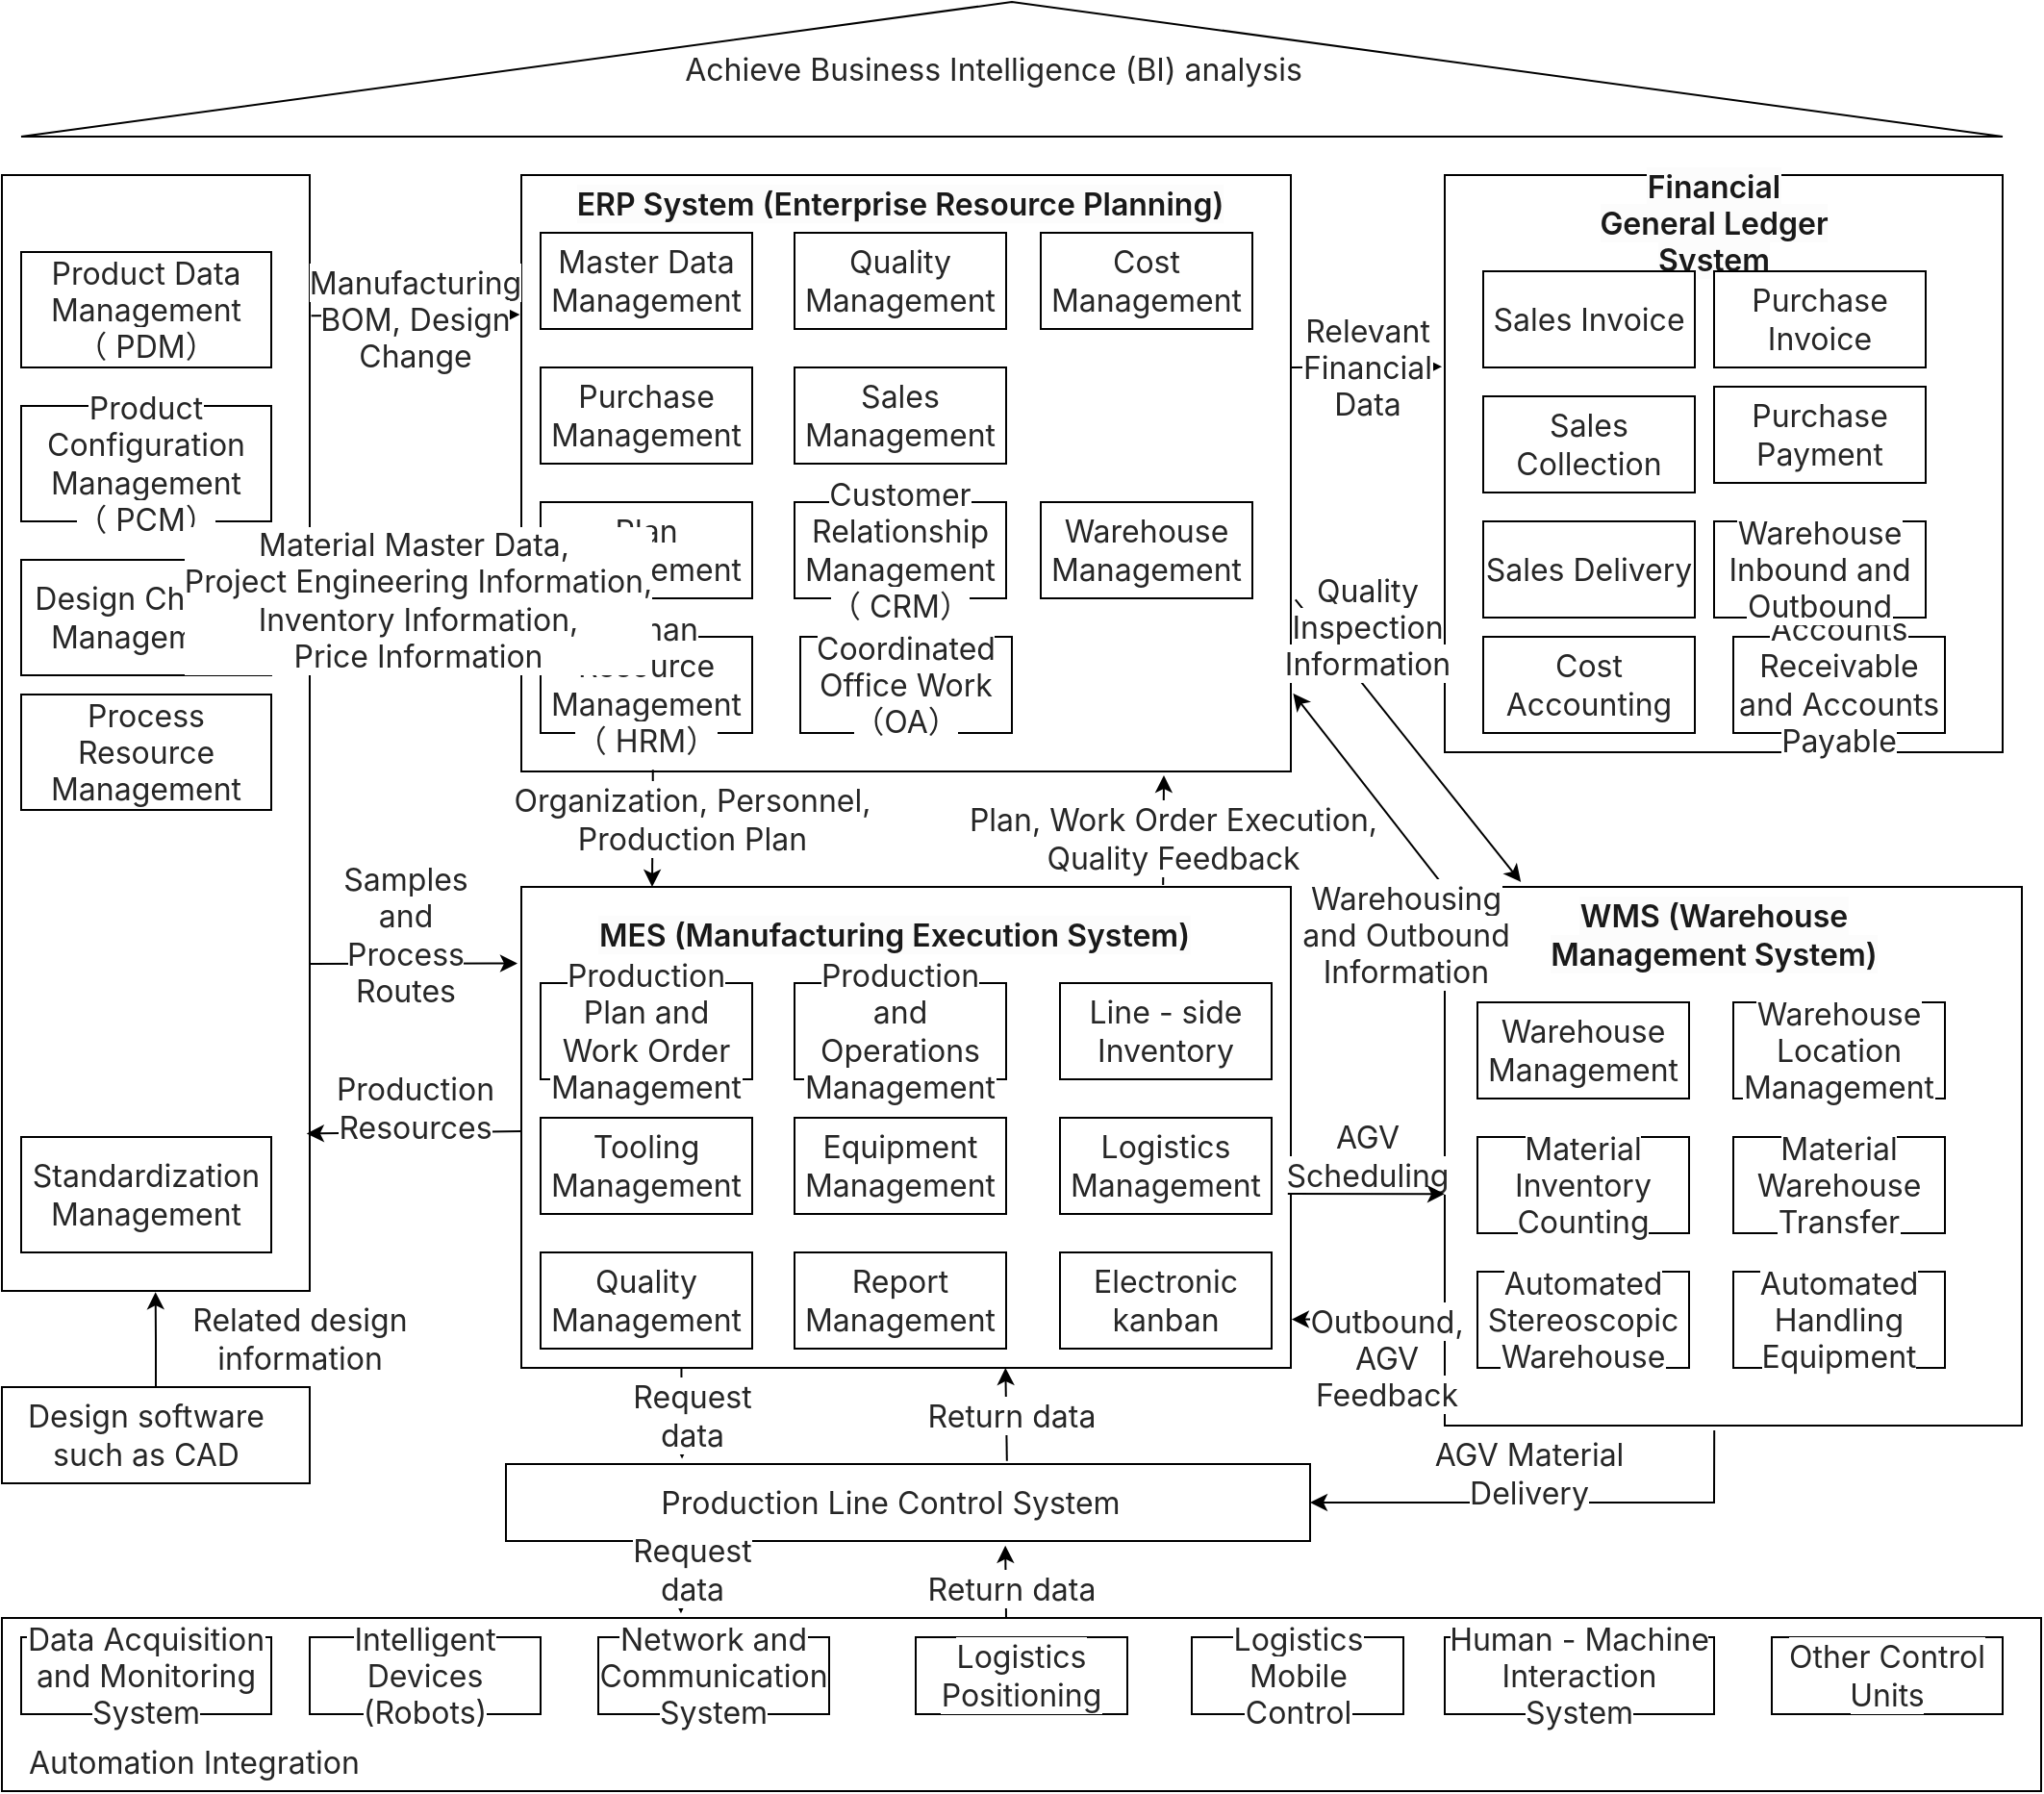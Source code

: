 <mxfile version="26.2.15">
  <diagram name="第 1 页" id="Oy0f-ZVfPPDfLsjkSh2S">
    <mxGraphModel dx="2316" dy="753" grid="1" gridSize="10" guides="1" tooltips="1" connect="1" arrows="1" fold="1" page="1" pageScale="1" pageWidth="827" pageHeight="1169" math="0" shadow="0">
      <root>
        <mxCell id="0" />
        <mxCell id="1" parent="0" />
        <mxCell id="EUBYo1c7d4FHBWkMz8hj-1" value="" style="rounded=0;whiteSpace=wrap;html=1;" vertex="1" parent="1">
          <mxGeometry x="-50" y="870" width="1060" height="90" as="geometry" />
        </mxCell>
        <mxCell id="EUBYo1c7d4FHBWkMz8hj-2" value="" style="verticalLabelPosition=bottom;verticalAlign=top;html=1;shape=mxgraph.basic.acute_triangle;dx=0.5;" vertex="1" parent="1">
          <mxGeometry x="-40" y="30" width="1030" height="70" as="geometry" />
        </mxCell>
        <mxCell id="EUBYo1c7d4FHBWkMz8hj-3" value="" style="verticalLabelPosition=bottom;verticalAlign=top;html=1;shape=mxgraph.basic.rect;fillColor2=none;strokeWidth=1;size=20;indent=5;" vertex="1" parent="1">
          <mxGeometry x="-50" y="120" width="160" height="580" as="geometry" />
        </mxCell>
        <mxCell id="EUBYo1c7d4FHBWkMz8hj-4" value="" style="edgeStyle=orthogonalEdgeStyle;rounded=0;orthogonalLoop=1;jettySize=auto;html=1;entryX=0.499;entryY=1.001;entryDx=0;entryDy=0;entryPerimeter=0;" edge="1" parent="1" source="EUBYo1c7d4FHBWkMz8hj-5" target="EUBYo1c7d4FHBWkMz8hj-3">
          <mxGeometry relative="1" as="geometry" />
        </mxCell>
        <mxCell id="EUBYo1c7d4FHBWkMz8hj-5" value="" style="verticalLabelPosition=bottom;verticalAlign=top;html=1;shape=mxgraph.basic.rect;fillColor2=none;strokeWidth=1;size=20;indent=5;" vertex="1" parent="1">
          <mxGeometry x="-50" y="750" width="160" height="50" as="geometry" />
        </mxCell>
        <mxCell id="EUBYo1c7d4FHBWkMz8hj-6" value="" style="verticalLabelPosition=bottom;verticalAlign=top;html=1;shape=mxgraph.basic.rect;fillColor2=none;strokeWidth=1;size=20;indent=5;" vertex="1" parent="1">
          <mxGeometry x="220" y="120" width="400" height="310" as="geometry" />
        </mxCell>
        <mxCell id="EUBYo1c7d4FHBWkMz8hj-7" value="" style="verticalLabelPosition=bottom;verticalAlign=top;html=1;shape=mxgraph.basic.rect;fillColor2=none;strokeWidth=1;size=20;indent=5;" vertex="1" parent="1">
          <mxGeometry x="220" y="490" width="400" height="250" as="geometry" />
        </mxCell>
        <mxCell id="EUBYo1c7d4FHBWkMz8hj-8" value="" style="verticalLabelPosition=bottom;verticalAlign=top;html=1;shape=mxgraph.basic.rect;fillColor2=none;strokeWidth=1;size=20;indent=5;" vertex="1" parent="1">
          <mxGeometry x="212" y="790" width="418" height="40" as="geometry" />
        </mxCell>
        <mxCell id="EUBYo1c7d4FHBWkMz8hj-9" value="" style="verticalLabelPosition=bottom;verticalAlign=top;html=1;shape=mxgraph.basic.rect;fillColor2=none;strokeWidth=1;size=20;indent=5;" vertex="1" parent="1">
          <mxGeometry x="700" y="120" width="290" height="300" as="geometry" />
        </mxCell>
        <mxCell id="EUBYo1c7d4FHBWkMz8hj-10" value="" style="verticalLabelPosition=bottom;verticalAlign=top;html=1;shape=mxgraph.basic.rect;fillColor2=none;strokeWidth=1;size=20;indent=5;" vertex="1" parent="1">
          <mxGeometry x="700" y="490" width="300" height="280" as="geometry" />
        </mxCell>
        <mxCell id="EUBYo1c7d4FHBWkMz8hj-11" value="&lt;span style=&quot;color: rgba(0, 0, 0, 0.85); font-family: Inter, -apple-system, BlinkMacSystemFont, &amp;quot;Segoe UI&amp;quot;, &amp;quot;SF Pro SC&amp;quot;, &amp;quot;SF Pro Display&amp;quot;, &amp;quot;SF Pro Icons&amp;quot;, &amp;quot;PingFang SC&amp;quot;, &amp;quot;Hiragino Sans GB&amp;quot;, &amp;quot;Microsoft YaHei&amp;quot;, &amp;quot;Helvetica Neue&amp;quot;, Helvetica, Arial, sans-serif; font-size: 16px; text-align: start; background-color: rgb(255, 255, 255);&quot;&gt;Achieve Business Intelligence (BI) analysis&lt;/span&gt;" style="text;html=1;align=center;verticalAlign=middle;whiteSpace=wrap;rounded=0;" vertex="1" parent="1">
          <mxGeometry x="294.5" y="50" width="341" height="30" as="geometry" />
        </mxCell>
        <mxCell id="EUBYo1c7d4FHBWkMz8hj-12" value="&lt;span style=&quot;color: rgba(0, 0, 0, 0.85); font-family: Inter, -apple-system, BlinkMacSystemFont, &amp;quot;Segoe UI&amp;quot;, &amp;quot;SF Pro SC&amp;quot;, &amp;quot;SF Pro Display&amp;quot;, &amp;quot;SF Pro Icons&amp;quot;, &amp;quot;PingFang SC&amp;quot;, &amp;quot;Hiragino Sans GB&amp;quot;, &amp;quot;Microsoft YaHei&amp;quot;, &amp;quot;Helvetica Neue&amp;quot;, Helvetica, Arial, sans-serif; font-size: 16px; text-align: start; background-color: rgb(255, 255, 255);&quot;&gt;Product Data Management&lt;/span&gt;&lt;div&gt;&lt;span style=&quot;color: rgba(0, 0, 0, 0.85); font-family: Inter, -apple-system, BlinkMacSystemFont, &amp;quot;Segoe UI&amp;quot;, &amp;quot;SF Pro SC&amp;quot;, &amp;quot;SF Pro Display&amp;quot;, &amp;quot;SF Pro Icons&amp;quot;, &amp;quot;PingFang SC&amp;quot;, &amp;quot;Hiragino Sans GB&amp;quot;, &amp;quot;Microsoft YaHei&amp;quot;, &amp;quot;Helvetica Neue&amp;quot;, Helvetica, Arial, sans-serif; font-size: 16px; text-align: start; background-color: rgb(255, 255, 255);&quot;&gt;（ PDM）&lt;/span&gt;&lt;/div&gt;" style="rounded=0;whiteSpace=wrap;html=1;movable=1;resizable=1;rotatable=1;deletable=1;editable=1;locked=0;connectable=1;" vertex="1" parent="1">
          <mxGeometry x="-40" y="160" width="130" height="60" as="geometry" />
        </mxCell>
        <mxCell id="EUBYo1c7d4FHBWkMz8hj-13" value="&lt;span style=&quot;color: rgba(0, 0, 0, 0.85); font-family: Inter, -apple-system, BlinkMacSystemFont, &amp;quot;Segoe UI&amp;quot;, &amp;quot;SF Pro SC&amp;quot;, &amp;quot;SF Pro Display&amp;quot;, &amp;quot;SF Pro Icons&amp;quot;, &amp;quot;PingFang SC&amp;quot;, &amp;quot;Hiragino Sans GB&amp;quot;, &amp;quot;Microsoft YaHei&amp;quot;, &amp;quot;Helvetica Neue&amp;quot;, Helvetica, Arial, sans-serif; font-size: 16px; text-align: start; background-color: rgb(255, 255, 255);&quot;&gt;Product Configuration Management&lt;/span&gt;&lt;div&gt;&lt;span style=&quot;color: rgba(0, 0, 0, 0.85); font-family: Inter, -apple-system, BlinkMacSystemFont, &amp;quot;Segoe UI&amp;quot;, &amp;quot;SF Pro SC&amp;quot;, &amp;quot;SF Pro Display&amp;quot;, &amp;quot;SF Pro Icons&amp;quot;, &amp;quot;PingFang SC&amp;quot;, &amp;quot;Hiragino Sans GB&amp;quot;, &amp;quot;Microsoft YaHei&amp;quot;, &amp;quot;Helvetica Neue&amp;quot;, Helvetica, Arial, sans-serif; font-size: 16px; text-align: start; background-color: rgb(255, 255, 255);&quot;&gt;（ PCM）&lt;/span&gt;&lt;/div&gt;" style="rounded=0;whiteSpace=wrap;html=1;movable=1;resizable=1;rotatable=1;deletable=1;editable=1;locked=0;connectable=1;" vertex="1" parent="1">
          <mxGeometry x="-40" y="240" width="130" height="60" as="geometry" />
        </mxCell>
        <mxCell id="EUBYo1c7d4FHBWkMz8hj-14" value="&lt;span style=&quot;color: rgba(0, 0, 0, 0.85); font-family: Inter, -apple-system, BlinkMacSystemFont, &amp;quot;Segoe UI&amp;quot;, &amp;quot;SF Pro SC&amp;quot;, &amp;quot;SF Pro Display&amp;quot;, &amp;quot;SF Pro Icons&amp;quot;, &amp;quot;PingFang SC&amp;quot;, &amp;quot;Hiragino Sans GB&amp;quot;, &amp;quot;Microsoft YaHei&amp;quot;, &amp;quot;Helvetica Neue&amp;quot;, Helvetica, Arial, sans-serif; font-size: 16px; text-align: start; background-color: rgb(255, 255, 255);&quot;&gt;Design Change Management&lt;/span&gt;" style="rounded=0;whiteSpace=wrap;html=1;movable=1;resizable=1;rotatable=1;deletable=1;editable=1;locked=0;connectable=1;" vertex="1" parent="1">
          <mxGeometry x="-40" y="320" width="130" height="60" as="geometry" />
        </mxCell>
        <mxCell id="EUBYo1c7d4FHBWkMz8hj-15" value="&lt;span style=&quot;color: rgba(0, 0, 0, 0.85); font-family: Inter, -apple-system, BlinkMacSystemFont, &amp;quot;Segoe UI&amp;quot;, &amp;quot;SF Pro SC&amp;quot;, &amp;quot;SF Pro Display&amp;quot;, &amp;quot;SF Pro Icons&amp;quot;, &amp;quot;PingFang SC&amp;quot;, &amp;quot;Hiragino Sans GB&amp;quot;, &amp;quot;Microsoft YaHei&amp;quot;, &amp;quot;Helvetica Neue&amp;quot;, Helvetica, Arial, sans-serif; font-size: 16px; text-align: start; background-color: rgb(255, 255, 255);&quot;&gt;Process Resource Management&lt;/span&gt;" style="rounded=0;whiteSpace=wrap;html=1;movable=1;resizable=1;rotatable=1;deletable=1;editable=1;locked=0;connectable=1;" vertex="1" parent="1">
          <mxGeometry x="-40" y="390" width="130" height="60" as="geometry" />
        </mxCell>
        <mxCell id="EUBYo1c7d4FHBWkMz8hj-16" value="&lt;span style=&quot;color: rgba(0, 0, 0, 0.85); font-family: Inter, -apple-system, BlinkMacSystemFont, &amp;quot;Segoe UI&amp;quot;, &amp;quot;SF Pro SC&amp;quot;, &amp;quot;SF Pro Display&amp;quot;, &amp;quot;SF Pro Icons&amp;quot;, &amp;quot;PingFang SC&amp;quot;, &amp;quot;Hiragino Sans GB&amp;quot;, &amp;quot;Microsoft YaHei&amp;quot;, &amp;quot;Helvetica Neue&amp;quot;, Helvetica, Arial, sans-serif; font-size: 16px; text-align: start; background-color: rgb(255, 255, 255);&quot;&gt;Standardization Management&lt;/span&gt;" style="rounded=0;whiteSpace=wrap;html=1;movable=1;resizable=1;rotatable=1;deletable=1;editable=1;locked=0;connectable=1;" vertex="1" parent="1">
          <mxGeometry x="-40" y="620" width="130" height="60" as="geometry" />
        </mxCell>
        <mxCell id="EUBYo1c7d4FHBWkMz8hj-17" value="&lt;span style=&quot;color: rgba(0, 0, 0, 0.85); font-family: Inter, -apple-system, BlinkMacSystemFont, &amp;quot;Segoe UI&amp;quot;, &amp;quot;SF Pro SC&amp;quot;, &amp;quot;SF Pro Display&amp;quot;, &amp;quot;SF Pro Icons&amp;quot;, &amp;quot;PingFang SC&amp;quot;, &amp;quot;Hiragino Sans GB&amp;quot;, &amp;quot;Microsoft YaHei&amp;quot;, &amp;quot;Helvetica Neue&amp;quot;, Helvetica, Arial, sans-serif; font-size: 16px; text-align: start; background-color: rgb(255, 255, 255);&quot;&gt;Design software such as CAD&lt;/span&gt;" style="text;html=1;align=center;verticalAlign=middle;whiteSpace=wrap;rounded=0;" vertex="1" parent="1">
          <mxGeometry x="-50" y="760" width="150" height="30" as="geometry" />
        </mxCell>
        <mxCell id="EUBYo1c7d4FHBWkMz8hj-18" value="&lt;span style=&quot;color: rgba(0, 0, 0, 0.85); font-family: Inter, -apple-system, BlinkMacSystemFont, &amp;quot;Segoe UI&amp;quot;, &amp;quot;SF Pro SC&amp;quot;, &amp;quot;SF Pro Display&amp;quot;, &amp;quot;SF Pro Icons&amp;quot;, &amp;quot;PingFang SC&amp;quot;, &amp;quot;Hiragino Sans GB&amp;quot;, &amp;quot;Microsoft YaHei&amp;quot;, &amp;quot;Helvetica Neue&amp;quot;, Helvetica, Arial, sans-serif; font-size: 16px; text-align: start; background-color: rgb(255, 255, 255);&quot;&gt;Related design information&lt;/span&gt;" style="text;html=1;align=center;verticalAlign=middle;whiteSpace=wrap;rounded=0;" vertex="1" parent="1">
          <mxGeometry x="20" y="710" width="170" height="30" as="geometry" />
        </mxCell>
        <mxCell id="EUBYo1c7d4FHBWkMz8hj-19" value="&lt;span style=&quot;margin: 0px; padding: 0px; border: 0px; font-variant-numeric: inherit; font-variant-east-asian: inherit; font-variant-alternates: inherit; font-variant-position: inherit; font-variant-emoji: inherit; font-weight: 600; font-stretch: inherit; font-size: 16px; line-height: inherit; font-family: &amp;quot;PingFang SC&amp;quot;, -apple-system, BlinkMacSystemFont, &amp;quot;Segoe UI&amp;quot;, Roboto, Ubuntu, &amp;quot;Helvetica Neue&amp;quot;, Helvetica, Arial, &amp;quot;Hiragino Sans GB&amp;quot;, &amp;quot;Microsoft YaHei UI&amp;quot;, &amp;quot;Microsoft YaHei&amp;quot;, &amp;quot;Source Han Sans CN&amp;quot;, sans-serif; font-optical-sizing: inherit; font-size-adjust: inherit; font-kerning: inherit; font-feature-settings: inherit; font-variation-settings: inherit; vertical-align: baseline; color: rgba(0, 0, 0, 0.9); text-align: start; background-color: rgb(252, 252, 252);&quot;&gt;ERP System (Enterprise Resource Planning)​&lt;/span&gt;" style="text;html=1;align=center;verticalAlign=middle;whiteSpace=wrap;rounded=0;" vertex="1" parent="1">
          <mxGeometry x="242" y="120" width="350" height="30" as="geometry" />
        </mxCell>
        <mxCell id="EUBYo1c7d4FHBWkMz8hj-20" value="&lt;span style=&quot;color: rgba(0, 0, 0, 0.85); font-family: Inter, -apple-system, BlinkMacSystemFont, &amp;quot;Segoe UI&amp;quot;, &amp;quot;SF Pro SC&amp;quot;, &amp;quot;SF Pro Display&amp;quot;, &amp;quot;SF Pro Icons&amp;quot;, &amp;quot;PingFang SC&amp;quot;, &amp;quot;Hiragino Sans GB&amp;quot;, &amp;quot;Microsoft YaHei&amp;quot;, &amp;quot;Helvetica Neue&amp;quot;, Helvetica, Arial, sans-serif; font-size: 16px; text-align: start; background-color: rgb(255, 255, 255);&quot;&gt;Master Data Management&lt;/span&gt;" style="rounded=0;whiteSpace=wrap;html=1;" vertex="1" parent="1">
          <mxGeometry x="230" y="150" width="110" height="50" as="geometry" />
        </mxCell>
        <mxCell id="EUBYo1c7d4FHBWkMz8hj-21" value="&lt;span style=&quot;color: rgba(0, 0, 0, 0.85); font-family: Inter, -apple-system, BlinkMacSystemFont, &amp;quot;Segoe UI&amp;quot;, &amp;quot;SF Pro SC&amp;quot;, &amp;quot;SF Pro Display&amp;quot;, &amp;quot;SF Pro Icons&amp;quot;, &amp;quot;PingFang SC&amp;quot;, &amp;quot;Hiragino Sans GB&amp;quot;, &amp;quot;Microsoft YaHei&amp;quot;, &amp;quot;Helvetica Neue&amp;quot;, Helvetica, Arial, sans-serif; font-size: 16px; text-align: start; background-color: rgb(255, 255, 255);&quot;&gt;Quality Management&lt;/span&gt;" style="rounded=0;whiteSpace=wrap;html=1;" vertex="1" parent="1">
          <mxGeometry x="362" y="150" width="110" height="50" as="geometry" />
        </mxCell>
        <mxCell id="EUBYo1c7d4FHBWkMz8hj-22" value="&lt;span style=&quot;color: rgba(0, 0, 0, 0.85); font-family: Inter, -apple-system, BlinkMacSystemFont, &amp;quot;Segoe UI&amp;quot;, &amp;quot;SF Pro SC&amp;quot;, &amp;quot;SF Pro Display&amp;quot;, &amp;quot;SF Pro Icons&amp;quot;, &amp;quot;PingFang SC&amp;quot;, &amp;quot;Hiragino Sans GB&amp;quot;, &amp;quot;Microsoft YaHei&amp;quot;, &amp;quot;Helvetica Neue&amp;quot;, Helvetica, Arial, sans-serif; font-size: 16px; text-align: start; background-color: rgb(255, 255, 255);&quot;&gt;Cost Management&lt;/span&gt;" style="rounded=0;whiteSpace=wrap;html=1;" vertex="1" parent="1">
          <mxGeometry x="490" y="150" width="110" height="50" as="geometry" />
        </mxCell>
        <mxCell id="EUBYo1c7d4FHBWkMz8hj-23" value="&lt;span style=&quot;color: rgba(0, 0, 0, 0.85); font-family: Inter, -apple-system, BlinkMacSystemFont, &amp;quot;Segoe UI&amp;quot;, &amp;quot;SF Pro SC&amp;quot;, &amp;quot;SF Pro Display&amp;quot;, &amp;quot;SF Pro Icons&amp;quot;, &amp;quot;PingFang SC&amp;quot;, &amp;quot;Hiragino Sans GB&amp;quot;, &amp;quot;Microsoft YaHei&amp;quot;, &amp;quot;Helvetica Neue&amp;quot;, Helvetica, Arial, sans-serif; font-size: 16px; text-align: start; background-color: rgb(255, 255, 255);&quot;&gt;Accounts Receivable and Accounts Payable&lt;/span&gt;" style="rounded=0;whiteSpace=wrap;html=1;" vertex="1" parent="1">
          <mxGeometry x="850" y="360" width="110" height="50" as="geometry" />
        </mxCell>
        <mxCell id="EUBYo1c7d4FHBWkMz8hj-24" value="&lt;span style=&quot;color: rgba(0, 0, 0, 0.85); font-family: Inter, -apple-system, BlinkMacSystemFont, &amp;quot;Segoe UI&amp;quot;, &amp;quot;SF Pro SC&amp;quot;, &amp;quot;SF Pro Display&amp;quot;, &amp;quot;SF Pro Icons&amp;quot;, &amp;quot;PingFang SC&amp;quot;, &amp;quot;Hiragino Sans GB&amp;quot;, &amp;quot;Microsoft YaHei&amp;quot;, &amp;quot;Helvetica Neue&amp;quot;, Helvetica, Arial, sans-serif; font-size: 16px; text-align: start; background-color: rgb(255, 255, 255);&quot;&gt;Sales Management&lt;/span&gt;" style="rounded=0;whiteSpace=wrap;html=1;" vertex="1" parent="1">
          <mxGeometry x="362" y="220" width="110" height="50" as="geometry" />
        </mxCell>
        <mxCell id="EUBYo1c7d4FHBWkMz8hj-25" value="&lt;span style=&quot;color: rgba(0, 0, 0, 0.85); font-family: Inter, -apple-system, BlinkMacSystemFont, &amp;quot;Segoe UI&amp;quot;, &amp;quot;SF Pro SC&amp;quot;, &amp;quot;SF Pro Display&amp;quot;, &amp;quot;SF Pro Icons&amp;quot;, &amp;quot;PingFang SC&amp;quot;, &amp;quot;Hiragino Sans GB&amp;quot;, &amp;quot;Microsoft YaHei&amp;quot;, &amp;quot;Helvetica Neue&amp;quot;, Helvetica, Arial, sans-serif; font-size: 16px; text-align: start; background-color: rgb(255, 255, 255);&quot;&gt;Purchase Management&lt;/span&gt;" style="rounded=0;whiteSpace=wrap;html=1;" vertex="1" parent="1">
          <mxGeometry x="230" y="220" width="110" height="50" as="geometry" />
        </mxCell>
        <mxCell id="EUBYo1c7d4FHBWkMz8hj-26" value="&lt;span style=&quot;color: rgba(0, 0, 0, 0.85); font-family: Inter, -apple-system, BlinkMacSystemFont, &amp;quot;Segoe UI&amp;quot;, &amp;quot;SF Pro SC&amp;quot;, &amp;quot;SF Pro Display&amp;quot;, &amp;quot;SF Pro Icons&amp;quot;, &amp;quot;PingFang SC&amp;quot;, &amp;quot;Hiragino Sans GB&amp;quot;, &amp;quot;Microsoft YaHei&amp;quot;, &amp;quot;Helvetica Neue&amp;quot;, Helvetica, Arial, sans-serif; font-size: 16px; text-align: start; background-color: rgb(255, 255, 255);&quot;&gt;Plan Management&lt;/span&gt;" style="rounded=0;whiteSpace=wrap;html=1;" vertex="1" parent="1">
          <mxGeometry x="230" y="290" width="110" height="50" as="geometry" />
        </mxCell>
        <mxCell id="EUBYo1c7d4FHBWkMz8hj-27" value="&lt;span style=&quot;color: rgba(0, 0, 0, 0.85); font-family: Inter, -apple-system, BlinkMacSystemFont, &amp;quot;Segoe UI&amp;quot;, &amp;quot;SF Pro SC&amp;quot;, &amp;quot;SF Pro Display&amp;quot;, &amp;quot;SF Pro Icons&amp;quot;, &amp;quot;PingFang SC&amp;quot;, &amp;quot;Hiragino Sans GB&amp;quot;, &amp;quot;Microsoft YaHei&amp;quot;, &amp;quot;Helvetica Neue&amp;quot;, Helvetica, Arial, sans-serif; font-size: 16px; text-align: start; background-color: rgb(255, 255, 255);&quot;&gt;Customer Relationship Management（ CRM）&lt;/span&gt;" style="rounded=0;whiteSpace=wrap;html=1;" vertex="1" parent="1">
          <mxGeometry x="362" y="290" width="110" height="50" as="geometry" />
        </mxCell>
        <mxCell id="EUBYo1c7d4FHBWkMz8hj-28" value="&lt;span style=&quot;color: rgba(0, 0, 0, 0.85); font-family: Inter, -apple-system, BlinkMacSystemFont, &amp;quot;Segoe UI&amp;quot;, &amp;quot;SF Pro SC&amp;quot;, &amp;quot;SF Pro Display&amp;quot;, &amp;quot;SF Pro Icons&amp;quot;, &amp;quot;PingFang SC&amp;quot;, &amp;quot;Hiragino Sans GB&amp;quot;, &amp;quot;Microsoft YaHei&amp;quot;, &amp;quot;Helvetica Neue&amp;quot;, Helvetica, Arial, sans-serif; font-size: 16px; text-align: start; background-color: rgb(255, 255, 255);&quot;&gt;Warehouse Management&lt;/span&gt;" style="rounded=0;whiteSpace=wrap;html=1;" vertex="1" parent="1">
          <mxGeometry x="490" y="290" width="110" height="50" as="geometry" />
        </mxCell>
        <mxCell id="EUBYo1c7d4FHBWkMz8hj-29" value="&lt;span style=&quot;color: rgba(0, 0, 0, 0.85); font-family: Inter, -apple-system, BlinkMacSystemFont, &amp;quot;Segoe UI&amp;quot;, &amp;quot;SF Pro SC&amp;quot;, &amp;quot;SF Pro Display&amp;quot;, &amp;quot;SF Pro Icons&amp;quot;, &amp;quot;PingFang SC&amp;quot;, &amp;quot;Hiragino Sans GB&amp;quot;, &amp;quot;Microsoft YaHei&amp;quot;, &amp;quot;Helvetica Neue&amp;quot;, Helvetica, Arial, sans-serif; font-size: 16px; text-align: start; background-color: rgb(255, 255, 255);&quot;&gt;Human Resource Management（ HRM）&lt;/span&gt;" style="rounded=0;whiteSpace=wrap;html=1;" vertex="1" parent="1">
          <mxGeometry x="230" y="360" width="110" height="50" as="geometry" />
        </mxCell>
        <mxCell id="EUBYo1c7d4FHBWkMz8hj-30" value="&lt;span style=&quot;color: rgba(0, 0, 0, 0.85); font-family: Inter, -apple-system, BlinkMacSystemFont, &amp;quot;Segoe UI&amp;quot;, &amp;quot;SF Pro SC&amp;quot;, &amp;quot;SF Pro Display&amp;quot;, &amp;quot;SF Pro Icons&amp;quot;, &amp;quot;PingFang SC&amp;quot;, &amp;quot;Hiragino Sans GB&amp;quot;, &amp;quot;Microsoft YaHei&amp;quot;, &amp;quot;Helvetica Neue&amp;quot;, Helvetica, Arial, sans-serif; font-size: 16px; text-align: start; background-color: rgb(255, 255, 255);&quot;&gt;Coordinated Office Work&lt;/span&gt;&lt;div&gt;&lt;span style=&quot;color: rgba(0, 0, 0, 0.85); font-family: Inter, -apple-system, BlinkMacSystemFont, &amp;quot;Segoe UI&amp;quot;, &amp;quot;SF Pro SC&amp;quot;, &amp;quot;SF Pro Display&amp;quot;, &amp;quot;SF Pro Icons&amp;quot;, &amp;quot;PingFang SC&amp;quot;, &amp;quot;Hiragino Sans GB&amp;quot;, &amp;quot;Microsoft YaHei&amp;quot;, &amp;quot;Helvetica Neue&amp;quot;, Helvetica, Arial, sans-serif; font-size: 16px; text-align: start; background-color: rgb(255, 255, 255);&quot;&gt;（OA）&lt;/span&gt;&lt;/div&gt;" style="rounded=0;whiteSpace=wrap;html=1;" vertex="1" parent="1">
          <mxGeometry x="365" y="360" width="110" height="50" as="geometry" />
        </mxCell>
        <mxCell id="EUBYo1c7d4FHBWkMz8hj-31" value="&lt;span style=&quot;margin: 0px; padding: 0px; border: 0px; font-variant-numeric: inherit; font-variant-east-asian: inherit; font-variant-alternates: inherit; font-variant-position: inherit; font-variant-emoji: inherit; font-weight: 600; font-stretch: inherit; font-size: 16px; line-height: inherit; font-family: &amp;quot;PingFang SC&amp;quot;, -apple-system, BlinkMacSystemFont, &amp;quot;Segoe UI&amp;quot;, Roboto, Ubuntu, &amp;quot;Helvetica Neue&amp;quot;, Helvetica, Arial, &amp;quot;Hiragino Sans GB&amp;quot;, &amp;quot;Microsoft YaHei UI&amp;quot;, &amp;quot;Microsoft YaHei&amp;quot;, &amp;quot;Source Han Sans CN&amp;quot;, sans-serif; font-optical-sizing: inherit; font-size-adjust: inherit; font-kerning: inherit; font-feature-settings: inherit; font-variation-settings: inherit; vertical-align: baseline; color: rgba(0, 0, 0, 0.9); text-align: start; background-color: rgb(252, 252, 252);&quot;&gt;MES (Manufacturing Execution System)​&lt;/span&gt;" style="text;html=1;align=center;verticalAlign=middle;whiteSpace=wrap;rounded=0;" vertex="1" parent="1">
          <mxGeometry x="258.5" y="500" width="310" height="30" as="geometry" />
        </mxCell>
        <mxCell id="EUBYo1c7d4FHBWkMz8hj-32" value="&lt;span style=&quot;color: rgba(0, 0, 0, 0.85); font-family: Inter, -apple-system, BlinkMacSystemFont, &amp;quot;Segoe UI&amp;quot;, &amp;quot;SF Pro SC&amp;quot;, &amp;quot;SF Pro Display&amp;quot;, &amp;quot;SF Pro Icons&amp;quot;, &amp;quot;PingFang SC&amp;quot;, &amp;quot;Hiragino Sans GB&amp;quot;, &amp;quot;Microsoft YaHei&amp;quot;, &amp;quot;Helvetica Neue&amp;quot;, Helvetica, Arial, sans-serif; font-size: 16px; text-align: start; background-color: rgb(255, 255, 255);&quot;&gt;Production Plan and Work Order Management&lt;/span&gt;" style="rounded=0;whiteSpace=wrap;html=1;" vertex="1" parent="1">
          <mxGeometry x="230" y="540" width="110" height="50" as="geometry" />
        </mxCell>
        <mxCell id="EUBYo1c7d4FHBWkMz8hj-33" value="&lt;span style=&quot;color: rgba(0, 0, 0, 0.85); font-family: Inter, -apple-system, BlinkMacSystemFont, &amp;quot;Segoe UI&amp;quot;, &amp;quot;SF Pro SC&amp;quot;, &amp;quot;SF Pro Display&amp;quot;, &amp;quot;SF Pro Icons&amp;quot;, &amp;quot;PingFang SC&amp;quot;, &amp;quot;Hiragino Sans GB&amp;quot;, &amp;quot;Microsoft YaHei&amp;quot;, &amp;quot;Helvetica Neue&amp;quot;, Helvetica, Arial, sans-serif; font-size: 16px; text-align: start; background-color: rgb(255, 255, 255);&quot;&gt;Production and Operations Management&lt;/span&gt;" style="rounded=0;whiteSpace=wrap;html=1;" vertex="1" parent="1">
          <mxGeometry x="362" y="540" width="110" height="50" as="geometry" />
        </mxCell>
        <mxCell id="EUBYo1c7d4FHBWkMz8hj-34" value="&lt;span style=&quot;color: rgba(0, 0, 0, 0.85); font-family: Inter, -apple-system, BlinkMacSystemFont, &amp;quot;Segoe UI&amp;quot;, &amp;quot;SF Pro SC&amp;quot;, &amp;quot;SF Pro Display&amp;quot;, &amp;quot;SF Pro Icons&amp;quot;, &amp;quot;PingFang SC&amp;quot;, &amp;quot;Hiragino Sans GB&amp;quot;, &amp;quot;Microsoft YaHei&amp;quot;, &amp;quot;Helvetica Neue&amp;quot;, Helvetica, Arial, sans-serif; font-size: 16px; text-align: start; background-color: rgb(255, 255, 255);&quot;&gt;Line - side Inventory&lt;/span&gt;" style="rounded=0;whiteSpace=wrap;html=1;" vertex="1" parent="1">
          <mxGeometry x="500" y="540" width="110" height="50" as="geometry" />
        </mxCell>
        <mxCell id="EUBYo1c7d4FHBWkMz8hj-35" value="&lt;span style=&quot;color: rgba(0, 0, 0, 0.85); font-family: Inter, -apple-system, BlinkMacSystemFont, &amp;quot;Segoe UI&amp;quot;, &amp;quot;SF Pro SC&amp;quot;, &amp;quot;SF Pro Display&amp;quot;, &amp;quot;SF Pro Icons&amp;quot;, &amp;quot;PingFang SC&amp;quot;, &amp;quot;Hiragino Sans GB&amp;quot;, &amp;quot;Microsoft YaHei&amp;quot;, &amp;quot;Helvetica Neue&amp;quot;, Helvetica, Arial, sans-serif; font-size: 16px; text-align: start; background-color: rgb(255, 255, 255);&quot;&gt;Tooling Management&lt;/span&gt;" style="rounded=0;whiteSpace=wrap;html=1;" vertex="1" parent="1">
          <mxGeometry x="230" y="610" width="110" height="50" as="geometry" />
        </mxCell>
        <mxCell id="EUBYo1c7d4FHBWkMz8hj-36" value="&lt;span style=&quot;color: rgba(0, 0, 0, 0.85); font-family: Inter, -apple-system, BlinkMacSystemFont, &amp;quot;Segoe UI&amp;quot;, &amp;quot;SF Pro SC&amp;quot;, &amp;quot;SF Pro Display&amp;quot;, &amp;quot;SF Pro Icons&amp;quot;, &amp;quot;PingFang SC&amp;quot;, &amp;quot;Hiragino Sans GB&amp;quot;, &amp;quot;Microsoft YaHei&amp;quot;, &amp;quot;Helvetica Neue&amp;quot;, Helvetica, Arial, sans-serif; font-size: 16px; text-align: start; background-color: rgb(255, 255, 255);&quot;&gt;Equipment Management&lt;/span&gt;" style="rounded=0;whiteSpace=wrap;html=1;" vertex="1" parent="1">
          <mxGeometry x="362" y="610" width="110" height="50" as="geometry" />
        </mxCell>
        <mxCell id="EUBYo1c7d4FHBWkMz8hj-37" value="&lt;span style=&quot;color: rgba(0, 0, 0, 0.85); font-family: Inter, -apple-system, BlinkMacSystemFont, &amp;quot;Segoe UI&amp;quot;, &amp;quot;SF Pro SC&amp;quot;, &amp;quot;SF Pro Display&amp;quot;, &amp;quot;SF Pro Icons&amp;quot;, &amp;quot;PingFang SC&amp;quot;, &amp;quot;Hiragino Sans GB&amp;quot;, &amp;quot;Microsoft YaHei&amp;quot;, &amp;quot;Helvetica Neue&amp;quot;, Helvetica, Arial, sans-serif; font-size: 16px; text-align: start; background-color: rgb(255, 255, 255);&quot;&gt;Logistics Management&lt;/span&gt;" style="rounded=0;whiteSpace=wrap;html=1;" vertex="1" parent="1">
          <mxGeometry x="500" y="610" width="110" height="50" as="geometry" />
        </mxCell>
        <mxCell id="EUBYo1c7d4FHBWkMz8hj-38" value="&lt;span style=&quot;color: rgba(0, 0, 0, 0.85); font-family: Inter, -apple-system, BlinkMacSystemFont, &amp;quot;Segoe UI&amp;quot;, &amp;quot;SF Pro SC&amp;quot;, &amp;quot;SF Pro Display&amp;quot;, &amp;quot;SF Pro Icons&amp;quot;, &amp;quot;PingFang SC&amp;quot;, &amp;quot;Hiragino Sans GB&amp;quot;, &amp;quot;Microsoft YaHei&amp;quot;, &amp;quot;Helvetica Neue&amp;quot;, Helvetica, Arial, sans-serif; font-size: 16px; text-align: start; background-color: rgb(255, 255, 255);&quot;&gt;Quality Management&lt;/span&gt;" style="rounded=0;whiteSpace=wrap;html=1;" vertex="1" parent="1">
          <mxGeometry x="230" y="680" width="110" height="50" as="geometry" />
        </mxCell>
        <mxCell id="EUBYo1c7d4FHBWkMz8hj-39" value="&lt;span style=&quot;color: rgba(0, 0, 0, 0.85); font-family: Inter, -apple-system, BlinkMacSystemFont, &amp;quot;Segoe UI&amp;quot;, &amp;quot;SF Pro SC&amp;quot;, &amp;quot;SF Pro Display&amp;quot;, &amp;quot;SF Pro Icons&amp;quot;, &amp;quot;PingFang SC&amp;quot;, &amp;quot;Hiragino Sans GB&amp;quot;, &amp;quot;Microsoft YaHei&amp;quot;, &amp;quot;Helvetica Neue&amp;quot;, Helvetica, Arial, sans-serif; font-size: 16px; text-align: start; background-color: rgb(255, 255, 255);&quot;&gt;Report Management&lt;/span&gt;" style="rounded=0;whiteSpace=wrap;html=1;" vertex="1" parent="1">
          <mxGeometry x="362" y="680" width="110" height="50" as="geometry" />
        </mxCell>
        <mxCell id="EUBYo1c7d4FHBWkMz8hj-40" value="&lt;span style=&quot;color: rgba(0, 0, 0, 0.85); font-family: Inter, -apple-system, BlinkMacSystemFont, &amp;quot;Segoe UI&amp;quot;, &amp;quot;SF Pro SC&amp;quot;, &amp;quot;SF Pro Display&amp;quot;, &amp;quot;SF Pro Icons&amp;quot;, &amp;quot;PingFang SC&amp;quot;, &amp;quot;Hiragino Sans GB&amp;quot;, &amp;quot;Microsoft YaHei&amp;quot;, &amp;quot;Helvetica Neue&amp;quot;, Helvetica, Arial, sans-serif; font-size: 16px; text-align: start; background-color: rgb(255, 255, 255);&quot;&gt;Electronic kanban&lt;/span&gt;" style="rounded=0;whiteSpace=wrap;html=1;" vertex="1" parent="1">
          <mxGeometry x="500" y="680" width="110" height="50" as="geometry" />
        </mxCell>
        <mxCell id="EUBYo1c7d4FHBWkMz8hj-41" value="&lt;span style=&quot;margin: 0px; padding: 0px; border: 0px; font-variant-numeric: inherit; font-variant-east-asian: inherit; font-variant-alternates: inherit; font-variant-position: inherit; font-variant-emoji: inherit; font-weight: 600; font-stretch: inherit; font-size: 16px; line-height: inherit; font-family: &amp;quot;PingFang SC&amp;quot;, -apple-system, BlinkMacSystemFont, &amp;quot;Segoe UI&amp;quot;, Roboto, Ubuntu, &amp;quot;Helvetica Neue&amp;quot;, Helvetica, Arial, &amp;quot;Hiragino Sans GB&amp;quot;, &amp;quot;Microsoft YaHei UI&amp;quot;, &amp;quot;Microsoft YaHei&amp;quot;, &amp;quot;Source Han Sans CN&amp;quot;, sans-serif; font-optical-sizing: inherit; font-size-adjust: inherit; font-kerning: inherit; font-feature-settings: inherit; font-variation-settings: inherit; vertical-align: baseline; color: rgba(0, 0, 0, 0.9); text-align: start; background-color: rgb(252, 252, 252);&quot;&gt;Financial General Ledger System​&lt;/span&gt;" style="text;html=1;align=center;verticalAlign=middle;whiteSpace=wrap;rounded=0;" vertex="1" parent="1">
          <mxGeometry x="775" y="130" width="130" height="30" as="geometry" />
        </mxCell>
        <mxCell id="EUBYo1c7d4FHBWkMz8hj-42" value="&lt;span style=&quot;color: rgba(0, 0, 0, 0.85); font-family: Inter, -apple-system, BlinkMacSystemFont, &amp;quot;Segoe UI&amp;quot;, &amp;quot;SF Pro SC&amp;quot;, &amp;quot;SF Pro Display&amp;quot;, &amp;quot;SF Pro Icons&amp;quot;, &amp;quot;PingFang SC&amp;quot;, &amp;quot;Hiragino Sans GB&amp;quot;, &amp;quot;Microsoft YaHei&amp;quot;, &amp;quot;Helvetica Neue&amp;quot;, Helvetica, Arial, sans-serif; font-size: 16px; text-align: start; background-color: rgb(255, 255, 255);&quot;&gt;Sales Invoice&lt;/span&gt;" style="rounded=0;whiteSpace=wrap;html=1;" vertex="1" parent="1">
          <mxGeometry x="720" y="170" width="110" height="50" as="geometry" />
        </mxCell>
        <mxCell id="EUBYo1c7d4FHBWkMz8hj-43" value="&lt;span style=&quot;color: rgba(0, 0, 0, 0.85); font-family: Inter, -apple-system, BlinkMacSystemFont, &amp;quot;Segoe UI&amp;quot;, &amp;quot;SF Pro SC&amp;quot;, &amp;quot;SF Pro Display&amp;quot;, &amp;quot;SF Pro Icons&amp;quot;, &amp;quot;PingFang SC&amp;quot;, &amp;quot;Hiragino Sans GB&amp;quot;, &amp;quot;Microsoft YaHei&amp;quot;, &amp;quot;Helvetica Neue&amp;quot;, Helvetica, Arial, sans-serif; font-size: 16px; text-align: start; background-color: rgb(255, 255, 255);&quot;&gt;Purchase Invoice&lt;/span&gt;" style="rounded=0;whiteSpace=wrap;html=1;" vertex="1" parent="1">
          <mxGeometry x="840" y="170" width="110" height="50" as="geometry" />
        </mxCell>
        <mxCell id="EUBYo1c7d4FHBWkMz8hj-44" value="&lt;span style=&quot;color: rgba(0, 0, 0, 0.85); font-family: Inter, -apple-system, BlinkMacSystemFont, &amp;quot;Segoe UI&amp;quot;, &amp;quot;SF Pro SC&amp;quot;, &amp;quot;SF Pro Display&amp;quot;, &amp;quot;SF Pro Icons&amp;quot;, &amp;quot;PingFang SC&amp;quot;, &amp;quot;Hiragino Sans GB&amp;quot;, &amp;quot;Microsoft YaHei&amp;quot;, &amp;quot;Helvetica Neue&amp;quot;, Helvetica, Arial, sans-serif; font-size: 16px; text-align: start; background-color: rgb(255, 255, 255);&quot;&gt;Sales Collection&lt;/span&gt;" style="rounded=0;whiteSpace=wrap;html=1;" vertex="1" parent="1">
          <mxGeometry x="720" y="235" width="110" height="50" as="geometry" />
        </mxCell>
        <mxCell id="EUBYo1c7d4FHBWkMz8hj-45" value="&lt;span style=&quot;color: rgba(0, 0, 0, 0.85); font-family: Inter, -apple-system, BlinkMacSystemFont, &amp;quot;Segoe UI&amp;quot;, &amp;quot;SF Pro SC&amp;quot;, &amp;quot;SF Pro Display&amp;quot;, &amp;quot;SF Pro Icons&amp;quot;, &amp;quot;PingFang SC&amp;quot;, &amp;quot;Hiragino Sans GB&amp;quot;, &amp;quot;Microsoft YaHei&amp;quot;, &amp;quot;Helvetica Neue&amp;quot;, Helvetica, Arial, sans-serif; font-size: 16px; text-align: start; background-color: rgb(255, 255, 255);&quot;&gt;Purchase Payment&lt;/span&gt;" style="rounded=0;whiteSpace=wrap;html=1;" vertex="1" parent="1">
          <mxGeometry x="840" y="230" width="110" height="50" as="geometry" />
        </mxCell>
        <mxCell id="EUBYo1c7d4FHBWkMz8hj-46" value="&lt;span style=&quot;color: rgba(0, 0, 0, 0.85); font-family: Inter, -apple-system, BlinkMacSystemFont, &amp;quot;Segoe UI&amp;quot;, &amp;quot;SF Pro SC&amp;quot;, &amp;quot;SF Pro Display&amp;quot;, &amp;quot;SF Pro Icons&amp;quot;, &amp;quot;PingFang SC&amp;quot;, &amp;quot;Hiragino Sans GB&amp;quot;, &amp;quot;Microsoft YaHei&amp;quot;, &amp;quot;Helvetica Neue&amp;quot;, Helvetica, Arial, sans-serif; font-size: 16px; text-align: start; background-color: rgb(255, 255, 255);&quot;&gt;Sales Delivery&lt;/span&gt;" style="rounded=0;whiteSpace=wrap;html=1;" vertex="1" parent="1">
          <mxGeometry x="720" y="300" width="110" height="50" as="geometry" />
        </mxCell>
        <mxCell id="EUBYo1c7d4FHBWkMz8hj-47" value="&lt;span style=&quot;color: rgba(0, 0, 0, 0.85); font-family: Inter, -apple-system, BlinkMacSystemFont, &amp;quot;Segoe UI&amp;quot;, &amp;quot;SF Pro SC&amp;quot;, &amp;quot;SF Pro Display&amp;quot;, &amp;quot;SF Pro Icons&amp;quot;, &amp;quot;PingFang SC&amp;quot;, &amp;quot;Hiragino Sans GB&amp;quot;, &amp;quot;Microsoft YaHei&amp;quot;, &amp;quot;Helvetica Neue&amp;quot;, Helvetica, Arial, sans-serif; font-size: 16px; text-align: start; background-color: rgb(255, 255, 255);&quot;&gt;Warehouse Inbound and Outbound&lt;/span&gt;" style="rounded=0;whiteSpace=wrap;html=1;" vertex="1" parent="1">
          <mxGeometry x="840" y="300" width="110" height="50" as="geometry" />
        </mxCell>
        <mxCell id="EUBYo1c7d4FHBWkMz8hj-48" value="&lt;span style=&quot;color: rgba(0, 0, 0, 0.85); font-family: Inter, -apple-system, BlinkMacSystemFont, &amp;quot;Segoe UI&amp;quot;, &amp;quot;SF Pro SC&amp;quot;, &amp;quot;SF Pro Display&amp;quot;, &amp;quot;SF Pro Icons&amp;quot;, &amp;quot;PingFang SC&amp;quot;, &amp;quot;Hiragino Sans GB&amp;quot;, &amp;quot;Microsoft YaHei&amp;quot;, &amp;quot;Helvetica Neue&amp;quot;, Helvetica, Arial, sans-serif; font-size: 16px; text-align: start; background-color: rgb(255, 255, 255);&quot;&gt;Cost Accounting&lt;/span&gt;" style="rounded=0;whiteSpace=wrap;html=1;" vertex="1" parent="1">
          <mxGeometry x="720" y="360" width="110" height="50" as="geometry" />
        </mxCell>
        <mxCell id="EUBYo1c7d4FHBWkMz8hj-49" value="&lt;span style=&quot;margin: 0px; padding: 0px; border: 0px; font-variant-numeric: inherit; font-variant-east-asian: inherit; font-variant-alternates: inherit; font-variant-position: inherit; font-variant-emoji: inherit; font-weight: 600; font-stretch: inherit; font-size: 16px; line-height: inherit; font-family: &amp;quot;PingFang SC&amp;quot;, -apple-system, BlinkMacSystemFont, &amp;quot;Segoe UI&amp;quot;, Roboto, Ubuntu, &amp;quot;Helvetica Neue&amp;quot;, Helvetica, Arial, &amp;quot;Hiragino Sans GB&amp;quot;, &amp;quot;Microsoft YaHei UI&amp;quot;, &amp;quot;Microsoft YaHei&amp;quot;, &amp;quot;Source Han Sans CN&amp;quot;, sans-serif; font-optical-sizing: inherit; font-size-adjust: inherit; font-kerning: inherit; font-feature-settings: inherit; font-variation-settings: inherit; vertical-align: baseline; color: rgba(0, 0, 0, 0.9); text-align: start; background-color: rgb(252, 252, 252);&quot;&gt;WMS (Warehouse Management System)​&lt;/span&gt;" style="text;html=1;align=center;verticalAlign=middle;whiteSpace=wrap;rounded=0;" vertex="1" parent="1">
          <mxGeometry x="725" y="500" width="230" height="30" as="geometry" />
        </mxCell>
        <mxCell id="EUBYo1c7d4FHBWkMz8hj-50" value="&lt;span style=&quot;color: rgba(0, 0, 0, 0.85); font-family: Inter, -apple-system, BlinkMacSystemFont, &amp;quot;Segoe UI&amp;quot;, &amp;quot;SF Pro SC&amp;quot;, &amp;quot;SF Pro Display&amp;quot;, &amp;quot;SF Pro Icons&amp;quot;, &amp;quot;PingFang SC&amp;quot;, &amp;quot;Hiragino Sans GB&amp;quot;, &amp;quot;Microsoft YaHei&amp;quot;, &amp;quot;Helvetica Neue&amp;quot;, Helvetica, Arial, sans-serif; font-size: 16px; text-align: start; background-color: rgb(255, 255, 255);&quot;&gt;Warehouse Management&lt;/span&gt;" style="rounded=0;whiteSpace=wrap;html=1;" vertex="1" parent="1">
          <mxGeometry x="717" y="550" width="110" height="50" as="geometry" />
        </mxCell>
        <mxCell id="EUBYo1c7d4FHBWkMz8hj-51" value="&lt;span style=&quot;color: rgba(0, 0, 0, 0.85); font-family: Inter, -apple-system, BlinkMacSystemFont, &amp;quot;Segoe UI&amp;quot;, &amp;quot;SF Pro SC&amp;quot;, &amp;quot;SF Pro Display&amp;quot;, &amp;quot;SF Pro Icons&amp;quot;, &amp;quot;PingFang SC&amp;quot;, &amp;quot;Hiragino Sans GB&amp;quot;, &amp;quot;Microsoft YaHei&amp;quot;, &amp;quot;Helvetica Neue&amp;quot;, Helvetica, Arial, sans-serif; font-size: 16px; text-align: start; background-color: rgb(255, 255, 255);&quot;&gt;Warehouse Location Management&lt;/span&gt;" style="rounded=0;whiteSpace=wrap;html=1;" vertex="1" parent="1">
          <mxGeometry x="850" y="550" width="110" height="50" as="geometry" />
        </mxCell>
        <mxCell id="EUBYo1c7d4FHBWkMz8hj-52" value="&lt;span style=&quot;color: rgba(0, 0, 0, 0.85); font-family: Inter, -apple-system, BlinkMacSystemFont, &amp;quot;Segoe UI&amp;quot;, &amp;quot;SF Pro SC&amp;quot;, &amp;quot;SF Pro Display&amp;quot;, &amp;quot;SF Pro Icons&amp;quot;, &amp;quot;PingFang SC&amp;quot;, &amp;quot;Hiragino Sans GB&amp;quot;, &amp;quot;Microsoft YaHei&amp;quot;, &amp;quot;Helvetica Neue&amp;quot;, Helvetica, Arial, sans-serif; font-size: 16px; text-align: start; background-color: rgb(255, 255, 255);&quot;&gt;Material Inventory Counting&lt;/span&gt;" style="rounded=0;whiteSpace=wrap;html=1;" vertex="1" parent="1">
          <mxGeometry x="717" y="620" width="110" height="50" as="geometry" />
        </mxCell>
        <mxCell id="EUBYo1c7d4FHBWkMz8hj-53" value="&lt;span style=&quot;color: rgba(0, 0, 0, 0.85); font-family: Inter, -apple-system, BlinkMacSystemFont, &amp;quot;Segoe UI&amp;quot;, &amp;quot;SF Pro SC&amp;quot;, &amp;quot;SF Pro Display&amp;quot;, &amp;quot;SF Pro Icons&amp;quot;, &amp;quot;PingFang SC&amp;quot;, &amp;quot;Hiragino Sans GB&amp;quot;, &amp;quot;Microsoft YaHei&amp;quot;, &amp;quot;Helvetica Neue&amp;quot;, Helvetica, Arial, sans-serif; font-size: 16px; text-align: start; background-color: rgb(255, 255, 255);&quot;&gt;Material Warehouse Transfer&lt;/span&gt;" style="rounded=0;whiteSpace=wrap;html=1;" vertex="1" parent="1">
          <mxGeometry x="850" y="620" width="110" height="50" as="geometry" />
        </mxCell>
        <mxCell id="EUBYo1c7d4FHBWkMz8hj-54" value="&lt;span style=&quot;color: rgba(0, 0, 0, 0.85); font-family: Inter, -apple-system, BlinkMacSystemFont, &amp;quot;Segoe UI&amp;quot;, &amp;quot;SF Pro SC&amp;quot;, &amp;quot;SF Pro Display&amp;quot;, &amp;quot;SF Pro Icons&amp;quot;, &amp;quot;PingFang SC&amp;quot;, &amp;quot;Hiragino Sans GB&amp;quot;, &amp;quot;Microsoft YaHei&amp;quot;, &amp;quot;Helvetica Neue&amp;quot;, Helvetica, Arial, sans-serif; font-size: 16px; text-align: start; background-color: rgb(255, 255, 255);&quot;&gt;Automated Stereoscopic Warehouse&lt;/span&gt;" style="rounded=0;whiteSpace=wrap;html=1;" vertex="1" parent="1">
          <mxGeometry x="717" y="690" width="110" height="50" as="geometry" />
        </mxCell>
        <mxCell id="EUBYo1c7d4FHBWkMz8hj-55" value="&lt;span style=&quot;color: rgba(0, 0, 0, 0.85); font-family: Inter, -apple-system, BlinkMacSystemFont, &amp;quot;Segoe UI&amp;quot;, &amp;quot;SF Pro SC&amp;quot;, &amp;quot;SF Pro Display&amp;quot;, &amp;quot;SF Pro Icons&amp;quot;, &amp;quot;PingFang SC&amp;quot;, &amp;quot;Hiragino Sans GB&amp;quot;, &amp;quot;Microsoft YaHei&amp;quot;, &amp;quot;Helvetica Neue&amp;quot;, Helvetica, Arial, sans-serif; font-size: 16px; text-align: start; background-color: rgb(255, 255, 255);&quot;&gt;Automated Handling Equipment&lt;/span&gt;" style="rounded=0;whiteSpace=wrap;html=1;" vertex="1" parent="1">
          <mxGeometry x="850" y="690" width="110" height="50" as="geometry" />
        </mxCell>
        <mxCell id="EUBYo1c7d4FHBWkMz8hj-56" value="&lt;span style=&quot;color: rgba(0, 0, 0, 0.85); font-family: Inter, -apple-system, BlinkMacSystemFont, &amp;quot;Segoe UI&amp;quot;, &amp;quot;SF Pro SC&amp;quot;, &amp;quot;SF Pro Display&amp;quot;, &amp;quot;SF Pro Icons&amp;quot;, &amp;quot;PingFang SC&amp;quot;, &amp;quot;Hiragino Sans GB&amp;quot;, &amp;quot;Microsoft YaHei&amp;quot;, &amp;quot;Helvetica Neue&amp;quot;, Helvetica, Arial, sans-serif; font-size: 16px; text-align: start; background-color: rgb(255, 255, 255);&quot;&gt;Production Line Control System&lt;/span&gt;" style="text;html=1;align=center;verticalAlign=middle;whiteSpace=wrap;rounded=0;" vertex="1" parent="1">
          <mxGeometry x="272" y="795" width="280" height="30" as="geometry" />
        </mxCell>
        <mxCell id="EUBYo1c7d4FHBWkMz8hj-57" value="&lt;span style=&quot;color: rgba(0, 0, 0, 0.85); font-family: Inter, -apple-system, BlinkMacSystemFont, &amp;quot;Segoe UI&amp;quot;, &amp;quot;SF Pro SC&amp;quot;, &amp;quot;SF Pro Display&amp;quot;, &amp;quot;SF Pro Icons&amp;quot;, &amp;quot;PingFang SC&amp;quot;, &amp;quot;Hiragino Sans GB&amp;quot;, &amp;quot;Microsoft YaHei&amp;quot;, &amp;quot;Helvetica Neue&amp;quot;, Helvetica, Arial, sans-serif; font-size: 16px; text-align: start; background-color: rgb(255, 255, 255);&quot;&gt;Automation Integration&lt;/span&gt;" style="text;html=1;align=center;verticalAlign=middle;whiteSpace=wrap;rounded=0;" vertex="1" parent="1">
          <mxGeometry x="-50" y="930" width="200" height="30" as="geometry" />
        </mxCell>
        <mxCell id="EUBYo1c7d4FHBWkMz8hj-58" value="&lt;span style=&quot;color: rgba(0, 0, 0, 0.85); font-family: Inter, -apple-system, BlinkMacSystemFont, &amp;quot;Segoe UI&amp;quot;, &amp;quot;SF Pro SC&amp;quot;, &amp;quot;SF Pro Display&amp;quot;, &amp;quot;SF Pro Icons&amp;quot;, &amp;quot;PingFang SC&amp;quot;, &amp;quot;Hiragino Sans GB&amp;quot;, &amp;quot;Microsoft YaHei&amp;quot;, &amp;quot;Helvetica Neue&amp;quot;, Helvetica, Arial, sans-serif; font-size: 16px; text-align: start; background-color: rgb(255, 255, 255);&quot;&gt;Data Acquisition and Monitoring System&lt;/span&gt;" style="rounded=0;whiteSpace=wrap;html=1;" vertex="1" parent="1">
          <mxGeometry x="-40" y="880" width="130" height="40" as="geometry" />
        </mxCell>
        <mxCell id="EUBYo1c7d4FHBWkMz8hj-59" value="&lt;span style=&quot;color: rgba(0, 0, 0, 0.85); font-family: Inter, -apple-system, BlinkMacSystemFont, &amp;quot;Segoe UI&amp;quot;, &amp;quot;SF Pro SC&amp;quot;, &amp;quot;SF Pro Display&amp;quot;, &amp;quot;SF Pro Icons&amp;quot;, &amp;quot;PingFang SC&amp;quot;, &amp;quot;Hiragino Sans GB&amp;quot;, &amp;quot;Microsoft YaHei&amp;quot;, &amp;quot;Helvetica Neue&amp;quot;, Helvetica, Arial, sans-serif; font-size: 16px; text-align: start; background-color: rgb(255, 255, 255);&quot;&gt;Intelligent Devices (Robots)&lt;/span&gt;" style="rounded=0;whiteSpace=wrap;html=1;" vertex="1" parent="1">
          <mxGeometry x="110" y="880" width="120" height="40" as="geometry" />
        </mxCell>
        <mxCell id="EUBYo1c7d4FHBWkMz8hj-60" value="&lt;span style=&quot;color: rgba(0, 0, 0, 0.85); font-family: Inter, -apple-system, BlinkMacSystemFont, &amp;quot;Segoe UI&amp;quot;, &amp;quot;SF Pro SC&amp;quot;, &amp;quot;SF Pro Display&amp;quot;, &amp;quot;SF Pro Icons&amp;quot;, &amp;quot;PingFang SC&amp;quot;, &amp;quot;Hiragino Sans GB&amp;quot;, &amp;quot;Microsoft YaHei&amp;quot;, &amp;quot;Helvetica Neue&amp;quot;, Helvetica, Arial, sans-serif; font-size: 16px; text-align: start; background-color: rgb(255, 255, 255);&quot;&gt;Network and Communication System&lt;/span&gt;" style="rounded=0;whiteSpace=wrap;html=1;" vertex="1" parent="1">
          <mxGeometry x="260" y="880" width="120" height="40" as="geometry" />
        </mxCell>
        <mxCell id="EUBYo1c7d4FHBWkMz8hj-61" value="&lt;span style=&quot;color: rgba(0, 0, 0, 0.85); font-family: Inter, -apple-system, BlinkMacSystemFont, &amp;quot;Segoe UI&amp;quot;, &amp;quot;SF Pro SC&amp;quot;, &amp;quot;SF Pro Display&amp;quot;, &amp;quot;SF Pro Icons&amp;quot;, &amp;quot;PingFang SC&amp;quot;, &amp;quot;Hiragino Sans GB&amp;quot;, &amp;quot;Microsoft YaHei&amp;quot;, &amp;quot;Helvetica Neue&amp;quot;, Helvetica, Arial, sans-serif; font-size: 16px; text-align: start; background-color: rgb(255, 255, 255);&quot;&gt;Logistics Positioning&lt;/span&gt;" style="rounded=0;whiteSpace=wrap;html=1;" vertex="1" parent="1">
          <mxGeometry x="425" y="880" width="110" height="40" as="geometry" />
        </mxCell>
        <mxCell id="EUBYo1c7d4FHBWkMz8hj-62" value="&lt;span style=&quot;color: rgba(0, 0, 0, 0.85); font-family: Inter, -apple-system, BlinkMacSystemFont, &amp;quot;Segoe UI&amp;quot;, &amp;quot;SF Pro SC&amp;quot;, &amp;quot;SF Pro Display&amp;quot;, &amp;quot;SF Pro Icons&amp;quot;, &amp;quot;PingFang SC&amp;quot;, &amp;quot;Hiragino Sans GB&amp;quot;, &amp;quot;Microsoft YaHei&amp;quot;, &amp;quot;Helvetica Neue&amp;quot;, Helvetica, Arial, sans-serif; font-size: 16px; text-align: start; background-color: rgb(255, 255, 255);&quot;&gt;Logistics Mobile Control&lt;/span&gt;" style="rounded=0;whiteSpace=wrap;html=1;" vertex="1" parent="1">
          <mxGeometry x="568.5" y="880" width="110" height="40" as="geometry" />
        </mxCell>
        <mxCell id="EUBYo1c7d4FHBWkMz8hj-63" value="&lt;span style=&quot;color: rgba(0, 0, 0, 0.85); font-family: Inter, -apple-system, BlinkMacSystemFont, &amp;quot;Segoe UI&amp;quot;, &amp;quot;SF Pro SC&amp;quot;, &amp;quot;SF Pro Display&amp;quot;, &amp;quot;SF Pro Icons&amp;quot;, &amp;quot;PingFang SC&amp;quot;, &amp;quot;Hiragino Sans GB&amp;quot;, &amp;quot;Microsoft YaHei&amp;quot;, &amp;quot;Helvetica Neue&amp;quot;, Helvetica, Arial, sans-serif; font-size: 16px; text-align: start; background-color: rgb(255, 255, 255);&quot;&gt;Human - Machine Interaction System&lt;/span&gt;" style="rounded=0;whiteSpace=wrap;html=1;" vertex="1" parent="1">
          <mxGeometry x="700" y="880" width="140" height="40" as="geometry" />
        </mxCell>
        <mxCell id="EUBYo1c7d4FHBWkMz8hj-64" value="&lt;span style=&quot;color: rgba(0, 0, 0, 0.85); font-family: Inter, -apple-system, BlinkMacSystemFont, &amp;quot;Segoe UI&amp;quot;, &amp;quot;SF Pro SC&amp;quot;, &amp;quot;SF Pro Display&amp;quot;, &amp;quot;SF Pro Icons&amp;quot;, &amp;quot;PingFang SC&amp;quot;, &amp;quot;Hiragino Sans GB&amp;quot;, &amp;quot;Microsoft YaHei&amp;quot;, &amp;quot;Helvetica Neue&amp;quot;, Helvetica, Arial, sans-serif; font-size: 16px; text-align: start; background-color: rgb(255, 255, 255);&quot;&gt;Other Control Units&lt;/span&gt;" style="rounded=0;whiteSpace=wrap;html=1;" vertex="1" parent="1">
          <mxGeometry x="870" y="880" width="120" height="40" as="geometry" />
        </mxCell>
        <mxCell id="EUBYo1c7d4FHBWkMz8hj-65" value="" style="endArrow=classic;html=1;rounded=0;exitX=0.208;exitY=0.999;exitDx=0;exitDy=0;exitPerimeter=0;entryX=0.219;entryY=-0.068;entryDx=0;entryDy=0;entryPerimeter=0;" edge="1" parent="1" source="EUBYo1c7d4FHBWkMz8hj-7" target="EUBYo1c7d4FHBWkMz8hj-8">
          <mxGeometry width="50" height="50" relative="1" as="geometry">
            <mxPoint x="400" y="740" as="sourcePoint" />
            <mxPoint x="300" y="790" as="targetPoint" />
          </mxGeometry>
        </mxCell>
        <mxCell id="EUBYo1c7d4FHBWkMz8hj-66" value="" style="endArrow=classic;html=1;rounded=0;exitX=0.216;exitY=1.027;exitDx=0;exitDy=0;exitPerimeter=0;entryX=0.333;entryY=-0.026;entryDx=0;entryDy=0;entryPerimeter=0;" edge="1" parent="1" source="EUBYo1c7d4FHBWkMz8hj-8" target="EUBYo1c7d4FHBWkMz8hj-1">
          <mxGeometry width="50" height="50" relative="1" as="geometry">
            <mxPoint x="300" y="823" as="sourcePoint" />
            <mxPoint x="301" y="870" as="targetPoint" />
          </mxGeometry>
        </mxCell>
        <mxCell id="EUBYo1c7d4FHBWkMz8hj-67" value="" style="endArrow=classic;html=1;rounded=0;entryX=0.621;entryY=1.06;entryDx=0;entryDy=0;entryPerimeter=0;" edge="1" parent="1" target="EUBYo1c7d4FHBWkMz8hj-8">
          <mxGeometry width="50" height="50" relative="1" as="geometry">
            <mxPoint x="472" y="870" as="sourcePoint" />
            <mxPoint x="522" y="820" as="targetPoint" />
          </mxGeometry>
        </mxCell>
        <mxCell id="EUBYo1c7d4FHBWkMz8hj-68" value="" style="endArrow=classic;html=1;rounded=0;entryX=0.621;entryY=1.06;entryDx=0;entryDy=0;entryPerimeter=0;exitX=0.623;exitY=-0.04;exitDx=0;exitDy=0;exitPerimeter=0;" edge="1" parent="1" source="EUBYo1c7d4FHBWkMz8hj-8">
          <mxGeometry width="50" height="50" relative="1" as="geometry">
            <mxPoint x="471.67" y="778" as="sourcePoint" />
            <mxPoint x="471.67" y="740" as="targetPoint" />
          </mxGeometry>
        </mxCell>
        <mxCell id="EUBYo1c7d4FHBWkMz8hj-69" value="&lt;span style=&quot;color: rgba(0, 0, 0, 0.85); font-family: Inter, -apple-system, BlinkMacSystemFont, &amp;quot;Segoe UI&amp;quot;, &amp;quot;SF Pro SC&amp;quot;, &amp;quot;SF Pro Display&amp;quot;, &amp;quot;SF Pro Icons&amp;quot;, &amp;quot;PingFang SC&amp;quot;, &amp;quot;Hiragino Sans GB&amp;quot;, &amp;quot;Microsoft YaHei&amp;quot;, &amp;quot;Helvetica Neue&amp;quot;, Helvetica, Arial, sans-serif; font-size: 16px; text-align: start; background-color: rgb(255, 255, 255);&quot;&gt;Request data&lt;/span&gt;" style="text;html=1;align=center;verticalAlign=middle;whiteSpace=wrap;rounded=0;" vertex="1" parent="1">
          <mxGeometry x="258.5" y="750" width="100" height="30" as="geometry" />
        </mxCell>
        <mxCell id="EUBYo1c7d4FHBWkMz8hj-70" value="&lt;span style=&quot;color: rgba(0, 0, 0, 0.85); font-family: Inter, -apple-system, BlinkMacSystemFont, &amp;quot;Segoe UI&amp;quot;, &amp;quot;SF Pro SC&amp;quot;, &amp;quot;SF Pro Display&amp;quot;, &amp;quot;SF Pro Icons&amp;quot;, &amp;quot;PingFang SC&amp;quot;, &amp;quot;Hiragino Sans GB&amp;quot;, &amp;quot;Microsoft YaHei&amp;quot;, &amp;quot;Helvetica Neue&amp;quot;, Helvetica, Arial, sans-serif; font-size: 16px; text-align: start; background-color: rgb(255, 255, 255);&quot;&gt;Request data&lt;/span&gt;" style="text;html=1;align=center;verticalAlign=middle;whiteSpace=wrap;rounded=0;" vertex="1" parent="1">
          <mxGeometry x="258.5" y="830" width="100" height="30" as="geometry" />
        </mxCell>
        <mxCell id="EUBYo1c7d4FHBWkMz8hj-71" value="&lt;span style=&quot;color: rgba(0, 0, 0, 0.85); font-family: Inter, -apple-system, BlinkMacSystemFont, &amp;quot;Segoe UI&amp;quot;, &amp;quot;SF Pro SC&amp;quot;, &amp;quot;SF Pro Display&amp;quot;, &amp;quot;SF Pro Icons&amp;quot;, &amp;quot;PingFang SC&amp;quot;, &amp;quot;Hiragino Sans GB&amp;quot;, &amp;quot;Microsoft YaHei&amp;quot;, &amp;quot;Helvetica Neue&amp;quot;, Helvetica, Arial, sans-serif; font-size: 16px; text-align: start; background-color: rgb(255, 255, 255);&quot;&gt;Return data&lt;/span&gt;" style="text;html=1;align=center;verticalAlign=middle;whiteSpace=wrap;rounded=0;" vertex="1" parent="1">
          <mxGeometry x="425" y="750" width="100" height="30" as="geometry" />
        </mxCell>
        <mxCell id="EUBYo1c7d4FHBWkMz8hj-72" value="&lt;span style=&quot;color: rgba(0, 0, 0, 0.85); font-family: Inter, -apple-system, BlinkMacSystemFont, &amp;quot;Segoe UI&amp;quot;, &amp;quot;SF Pro SC&amp;quot;, &amp;quot;SF Pro Display&amp;quot;, &amp;quot;SF Pro Icons&amp;quot;, &amp;quot;PingFang SC&amp;quot;, &amp;quot;Hiragino Sans GB&amp;quot;, &amp;quot;Microsoft YaHei&amp;quot;, &amp;quot;Helvetica Neue&amp;quot;, Helvetica, Arial, sans-serif; font-size: 16px; text-align: start; background-color: rgb(255, 255, 255);&quot;&gt;Return data&lt;/span&gt;" style="text;html=1;align=center;verticalAlign=middle;whiteSpace=wrap;rounded=0;" vertex="1" parent="1">
          <mxGeometry x="425" y="840" width="100" height="30" as="geometry" />
        </mxCell>
        <mxCell id="EUBYo1c7d4FHBWkMz8hj-73" value="" style="endArrow=classic;html=1;rounded=0;exitX=1.005;exitY=0.126;exitDx=0;exitDy=0;exitPerimeter=0;entryX=-0.002;entryY=0.234;entryDx=0;entryDy=0;entryPerimeter=0;" edge="1" parent="1" source="EUBYo1c7d4FHBWkMz8hj-3" target="EUBYo1c7d4FHBWkMz8hj-6">
          <mxGeometry width="50" height="50" relative="1" as="geometry">
            <mxPoint x="260" y="270" as="sourcePoint" />
            <mxPoint x="310" y="220" as="targetPoint" />
          </mxGeometry>
        </mxCell>
        <mxCell id="EUBYo1c7d4FHBWkMz8hj-74" value="&lt;span style=&quot;color: rgba(0, 0, 0, 0.85); font-family: Inter, -apple-system, BlinkMacSystemFont, &amp;quot;Segoe UI&amp;quot;, &amp;quot;SF Pro SC&amp;quot;, &amp;quot;SF Pro Display&amp;quot;, &amp;quot;SF Pro Icons&amp;quot;, &amp;quot;PingFang SC&amp;quot;, &amp;quot;Hiragino Sans GB&amp;quot;, &amp;quot;Microsoft YaHei&amp;quot;, &amp;quot;Helvetica Neue&amp;quot;, Helvetica, Arial, sans-serif; font-size: 16px; text-align: start; background-color: rgb(255, 255, 255);&quot;&gt;Manufacturing BOM, Design Change&lt;/span&gt;" style="text;html=1;align=center;verticalAlign=middle;whiteSpace=wrap;rounded=0;" vertex="1" parent="1">
          <mxGeometry x="130" y="180" width="70" height="30" as="geometry" />
        </mxCell>
        <mxCell id="EUBYo1c7d4FHBWkMz8hj-75" value="" style="endArrow=classic;html=1;rounded=0;exitX=0.001;exitY=0.62;exitDx=0;exitDy=0;exitPerimeter=0;entryX=0.993;entryY=0.332;entryDx=0;entryDy=0;entryPerimeter=0;" edge="1" parent="1" source="EUBYo1c7d4FHBWkMz8hj-6" target="EUBYo1c7d4FHBWkMz8hj-3">
          <mxGeometry width="50" height="50" relative="1" as="geometry">
            <mxPoint x="240" y="340" as="sourcePoint" />
            <mxPoint x="290" y="290" as="targetPoint" />
          </mxGeometry>
        </mxCell>
        <mxCell id="EUBYo1c7d4FHBWkMz8hj-76" value="&lt;span style=&quot;color: rgba(0, 0, 0, 0.85); font-family: Inter, -apple-system, BlinkMacSystemFont, &amp;quot;Segoe UI&amp;quot;, &amp;quot;SF Pro SC&amp;quot;, &amp;quot;SF Pro Display&amp;quot;, &amp;quot;SF Pro Icons&amp;quot;, &amp;quot;PingFang SC&amp;quot;, &amp;quot;Hiragino Sans GB&amp;quot;, &amp;quot;Microsoft YaHei&amp;quot;, &amp;quot;Helvetica Neue&amp;quot;, Helvetica, Arial, sans-serif; font-size: 16px; text-align: start; text-wrap-mode: wrap;&quot;&gt;Material Master Data,&amp;nbsp;&lt;/span&gt;&lt;div&gt;&lt;span style=&quot;color: rgba(0, 0, 0, 0.85); font-family: Inter, -apple-system, BlinkMacSystemFont, &amp;quot;Segoe UI&amp;quot;, &amp;quot;SF Pro SC&amp;quot;, &amp;quot;SF Pro Display&amp;quot;, &amp;quot;SF Pro Icons&amp;quot;, &amp;quot;PingFang SC&amp;quot;, &amp;quot;Hiragino Sans GB&amp;quot;, &amp;quot;Microsoft YaHei&amp;quot;, &amp;quot;Helvetica Neue&amp;quot;, Helvetica, Arial, sans-serif; font-size: 16px; text-align: start; text-wrap-mode: wrap;&quot;&gt;Project Engineering Information,&lt;/span&gt;&lt;div&gt;&lt;span style=&quot;color: rgba(0, 0, 0, 0.85); font-family: Inter, -apple-system, BlinkMacSystemFont, &amp;quot;Segoe UI&amp;quot;, &amp;quot;SF Pro SC&amp;quot;, &amp;quot;SF Pro Display&amp;quot;, &amp;quot;SF Pro Icons&amp;quot;, &amp;quot;PingFang SC&amp;quot;, &amp;quot;Hiragino Sans GB&amp;quot;, &amp;quot;Microsoft YaHei&amp;quot;, &amp;quot;Helvetica Neue&amp;quot;, Helvetica, Arial, sans-serif; font-size: 16px; text-align: start; text-wrap-mode: wrap;&quot;&gt;&amp;nbsp;Inventory Information,&amp;nbsp;&lt;/span&gt;&lt;/div&gt;&lt;div&gt;&lt;span style=&quot;color: rgba(0, 0, 0, 0.85); font-family: Inter, -apple-system, BlinkMacSystemFont, &amp;quot;Segoe UI&amp;quot;, &amp;quot;SF Pro SC&amp;quot;, &amp;quot;SF Pro Display&amp;quot;, &amp;quot;SF Pro Icons&amp;quot;, &amp;quot;PingFang SC&amp;quot;, &amp;quot;Hiragino Sans GB&amp;quot;, &amp;quot;Microsoft YaHei&amp;quot;, &amp;quot;Helvetica Neue&amp;quot;, Helvetica, Arial, sans-serif; font-size: 16px; text-align: start; text-wrap-mode: wrap;&quot;&gt;Price Information&lt;/span&gt;&lt;/div&gt;&lt;/div&gt;" style="edgeLabel;html=1;align=center;verticalAlign=middle;resizable=0;points=[];" vertex="1" connectable="0" parent="EUBYo1c7d4FHBWkMz8hj-75">
          <mxGeometry x="0.163" y="-1" relative="1" as="geometry">
            <mxPoint x="10" y="29" as="offset" />
          </mxGeometry>
        </mxCell>
        <mxCell id="EUBYo1c7d4FHBWkMz8hj-77" value="" style="endArrow=classic;html=1;rounded=0;exitX=0.171;exitY=0.997;exitDx=0;exitDy=0;exitPerimeter=0;entryX=0.17;entryY=0;entryDx=0;entryDy=0;entryPerimeter=0;" edge="1" parent="1" source="EUBYo1c7d4FHBWkMz8hj-6" target="EUBYo1c7d4FHBWkMz8hj-7">
          <mxGeometry width="50" height="50" relative="1" as="geometry">
            <mxPoint x="290" y="470" as="sourcePoint" />
            <mxPoint x="340" y="420" as="targetPoint" />
          </mxGeometry>
        </mxCell>
        <mxCell id="EUBYo1c7d4FHBWkMz8hj-78" value="&lt;span style=&quot;color: rgba(0, 0, 0, 0.85); font-family: Inter, -apple-system, BlinkMacSystemFont, &amp;quot;Segoe UI&amp;quot;, &amp;quot;SF Pro SC&amp;quot;, &amp;quot;SF Pro Display&amp;quot;, &amp;quot;SF Pro Icons&amp;quot;, &amp;quot;PingFang SC&amp;quot;, &amp;quot;Hiragino Sans GB&amp;quot;, &amp;quot;Microsoft YaHei&amp;quot;, &amp;quot;Helvetica Neue&amp;quot;, Helvetica, Arial, sans-serif; font-size: 16px; text-align: start; background-color: rgb(255, 255, 255);&quot;&gt;Organization, Personnel, Production Plan&lt;/span&gt;" style="text;html=1;align=center;verticalAlign=middle;whiteSpace=wrap;rounded=0;" vertex="1" parent="1">
          <mxGeometry x="204" y="440" width="210" height="30" as="geometry" />
        </mxCell>
        <mxCell id="EUBYo1c7d4FHBWkMz8hj-79" value="" style="endArrow=classic;html=1;rounded=0;entryX=-0.005;entryY=0.159;entryDx=0;entryDy=0;entryPerimeter=0;" edge="1" parent="1" target="EUBYo1c7d4FHBWkMz8hj-7">
          <mxGeometry width="50" height="50" relative="1" as="geometry">
            <mxPoint x="110" y="530" as="sourcePoint" />
            <mxPoint x="160" y="480" as="targetPoint" />
          </mxGeometry>
        </mxCell>
        <mxCell id="EUBYo1c7d4FHBWkMz8hj-80" value="&lt;span style=&quot;color: rgba(0, 0, 0, 0.85); font-family: Inter, -apple-system, BlinkMacSystemFont, &amp;quot;Segoe UI&amp;quot;, &amp;quot;SF Pro SC&amp;quot;, &amp;quot;SF Pro Display&amp;quot;, &amp;quot;SF Pro Icons&amp;quot;, &amp;quot;PingFang SC&amp;quot;, &amp;quot;Hiragino Sans GB&amp;quot;, &amp;quot;Microsoft YaHei&amp;quot;, &amp;quot;Helvetica Neue&amp;quot;, Helvetica, Arial, sans-serif; font-size: 16px; text-align: start; background-color: rgb(255, 255, 255);&quot;&gt;Samples and Process Routes&lt;/span&gt;" style="text;html=1;align=center;verticalAlign=middle;whiteSpace=wrap;rounded=0;" vertex="1" parent="1">
          <mxGeometry x="130" y="500" width="60" height="30" as="geometry" />
        </mxCell>
        <mxCell id="EUBYo1c7d4FHBWkMz8hj-81" value="" style="endArrow=classic;html=1;rounded=0;exitX=0.001;exitY=0.508;exitDx=0;exitDy=0;exitPerimeter=0;entryX=0.99;entryY=0.859;entryDx=0;entryDy=0;entryPerimeter=0;" edge="1" parent="1" source="EUBYo1c7d4FHBWkMz8hj-7" target="EUBYo1c7d4FHBWkMz8hj-3">
          <mxGeometry width="50" height="50" relative="1" as="geometry">
            <mxPoint x="240" y="650" as="sourcePoint" />
            <mxPoint x="290" y="600" as="targetPoint" />
          </mxGeometry>
        </mxCell>
        <mxCell id="EUBYo1c7d4FHBWkMz8hj-82" value="&lt;span style=&quot;color: rgba(0, 0, 0, 0.85); font-family: Inter, -apple-system, BlinkMacSystemFont, &amp;quot;Segoe UI&amp;quot;, &amp;quot;SF Pro SC&amp;quot;, &amp;quot;SF Pro Display&amp;quot;, &amp;quot;SF Pro Icons&amp;quot;, &amp;quot;PingFang SC&amp;quot;, &amp;quot;Hiragino Sans GB&amp;quot;, &amp;quot;Microsoft YaHei&amp;quot;, &amp;quot;Helvetica Neue&amp;quot;, Helvetica, Arial, sans-serif; font-size: 16px; text-align: start; background-color: rgb(255, 255, 255);&quot;&gt;Production Resources&lt;/span&gt;" style="text;html=1;align=center;verticalAlign=middle;whiteSpace=wrap;rounded=0;" vertex="1" parent="1">
          <mxGeometry x="135" y="590" width="60" height="30" as="geometry" />
        </mxCell>
        <mxCell id="EUBYo1c7d4FHBWkMz8hj-83" value="" style="endArrow=classic;html=1;rounded=0;exitX=0.834;exitY=-0.004;exitDx=0;exitDy=0;exitPerimeter=0;" edge="1" parent="1" source="EUBYo1c7d4FHBWkMz8hj-7">
          <mxGeometry width="50" height="50" relative="1" as="geometry">
            <mxPoint x="554.58" y="499.1" as="sourcePoint" />
            <mxPoint x="554" y="432" as="targetPoint" />
          </mxGeometry>
        </mxCell>
        <mxCell id="EUBYo1c7d4FHBWkMz8hj-84" value="&lt;span style=&quot;color: rgba(0, 0, 0, 0.85); font-family: Inter, -apple-system, BlinkMacSystemFont, &amp;quot;Segoe UI&amp;quot;, &amp;quot;SF Pro SC&amp;quot;, &amp;quot;SF Pro Display&amp;quot;, &amp;quot;SF Pro Icons&amp;quot;, &amp;quot;PingFang SC&amp;quot;, &amp;quot;Hiragino Sans GB&amp;quot;, &amp;quot;Microsoft YaHei&amp;quot;, &amp;quot;Helvetica Neue&amp;quot;, Helvetica, Arial, sans-serif; font-size: 16px; text-align: start; background-color: rgb(255, 255, 255);&quot;&gt;Plan, Work Order Execution, Quality Feedback&lt;/span&gt;" style="text;html=1;align=center;verticalAlign=middle;whiteSpace=wrap;rounded=0;" vertex="1" parent="1">
          <mxGeometry x="438.5" y="450" width="240" height="30" as="geometry" />
        </mxCell>
        <mxCell id="EUBYo1c7d4FHBWkMz8hj-85" value="" style="endArrow=classic;html=1;rounded=0;entryX=-0.005;entryY=0.332;entryDx=0;entryDy=0;entryPerimeter=0;" edge="1" parent="1" target="EUBYo1c7d4FHBWkMz8hj-9">
          <mxGeometry width="50" height="50" relative="1" as="geometry">
            <mxPoint x="620" y="220" as="sourcePoint" />
            <mxPoint x="670" y="170" as="targetPoint" />
          </mxGeometry>
        </mxCell>
        <mxCell id="EUBYo1c7d4FHBWkMz8hj-86" value="&lt;span style=&quot;color: rgba(0, 0, 0, 0.85); font-family: Inter, -apple-system, BlinkMacSystemFont, &amp;quot;Segoe UI&amp;quot;, &amp;quot;SF Pro SC&amp;quot;, &amp;quot;SF Pro Display&amp;quot;, &amp;quot;SF Pro Icons&amp;quot;, &amp;quot;PingFang SC&amp;quot;, &amp;quot;Hiragino Sans GB&amp;quot;, &amp;quot;Microsoft YaHei&amp;quot;, &amp;quot;Helvetica Neue&amp;quot;, Helvetica, Arial, sans-serif; font-size: 16px; text-align: start; background-color: rgb(255, 255, 255);&quot;&gt;Relevant Financial Data&lt;/span&gt;" style="text;html=1;align=center;verticalAlign=middle;whiteSpace=wrap;rounded=0;" vertex="1" parent="1">
          <mxGeometry x="630" y="205" width="60" height="30" as="geometry" />
        </mxCell>
        <mxCell id="EUBYo1c7d4FHBWkMz8hj-87" value="" style="endArrow=classic;html=1;rounded=0;exitX=1.006;exitY=0.712;exitDx=0;exitDy=0;exitPerimeter=0;entryX=0.132;entryY=-0.009;entryDx=0;entryDy=0;entryPerimeter=0;" edge="1" parent="1" source="EUBYo1c7d4FHBWkMz8hj-6" target="EUBYo1c7d4FHBWkMz8hj-10">
          <mxGeometry width="50" height="50" relative="1" as="geometry">
            <mxPoint x="620" y="350" as="sourcePoint" />
            <mxPoint x="700" y="480" as="targetPoint" />
          </mxGeometry>
        </mxCell>
        <mxCell id="EUBYo1c7d4FHBWkMz8hj-88" value="" style="endArrow=classic;html=1;rounded=0;entryX=1.003;entryY=0.869;entryDx=0;entryDy=0;entryPerimeter=0;exitX=0;exitY=0.001;exitDx=0;exitDy=0;exitPerimeter=0;" edge="1" parent="1" source="EUBYo1c7d4FHBWkMz8hj-10" target="EUBYo1c7d4FHBWkMz8hj-6">
          <mxGeometry width="50" height="50" relative="1" as="geometry">
            <mxPoint x="700" y="510" as="sourcePoint" />
            <mxPoint x="730" y="450" as="targetPoint" />
          </mxGeometry>
        </mxCell>
        <mxCell id="EUBYo1c7d4FHBWkMz8hj-89" value="&lt;span style=&quot;color: rgba(0, 0, 0, 0.85); font-family: Inter, -apple-system, BlinkMacSystemFont, &amp;quot;Segoe UI&amp;quot;, &amp;quot;SF Pro SC&amp;quot;, &amp;quot;SF Pro Display&amp;quot;, &amp;quot;SF Pro Icons&amp;quot;, &amp;quot;PingFang SC&amp;quot;, &amp;quot;Hiragino Sans GB&amp;quot;, &amp;quot;Microsoft YaHei&amp;quot;, &amp;quot;Helvetica Neue&amp;quot;, Helvetica, Arial, sans-serif; font-size: 16px; text-align: start; background-color: rgb(255, 255, 255);&quot;&gt;Quality Inspection Information&lt;/span&gt;" style="text;html=1;align=center;verticalAlign=middle;whiteSpace=wrap;rounded=0;" vertex="1" parent="1">
          <mxGeometry x="630" y="340" width="60" height="30" as="geometry" />
        </mxCell>
        <mxCell id="EUBYo1c7d4FHBWkMz8hj-90" value="&lt;span style=&quot;color: rgba(0, 0, 0, 0.85); font-family: Inter, -apple-system, BlinkMacSystemFont, &amp;quot;Segoe UI&amp;quot;, &amp;quot;SF Pro SC&amp;quot;, &amp;quot;SF Pro Display&amp;quot;, &amp;quot;SF Pro Icons&amp;quot;, &amp;quot;PingFang SC&amp;quot;, &amp;quot;Hiragino Sans GB&amp;quot;, &amp;quot;Microsoft YaHei&amp;quot;, &amp;quot;Helvetica Neue&amp;quot;, Helvetica, Arial, sans-serif; font-size: 16px; text-align: start; background-color: rgb(255, 255, 255);&quot;&gt;Warehousing and Outbound Information&lt;/span&gt;" style="text;html=1;align=center;verticalAlign=middle;whiteSpace=wrap;rounded=0;" vertex="1" parent="1">
          <mxGeometry x="620" y="500" width="120" height="30" as="geometry" />
        </mxCell>
        <mxCell id="EUBYo1c7d4FHBWkMz8hj-91" value="" style="endArrow=classic;html=1;rounded=0;entryX=1.001;entryY=0.679;entryDx=0;entryDy=0;entryPerimeter=0;" edge="1" parent="1">
          <mxGeometry width="50" height="50" relative="1" as="geometry">
            <mxPoint x="700" y="715.01" as="sourcePoint" />
            <mxPoint x="620.4" y="714.76" as="targetPoint" />
          </mxGeometry>
        </mxCell>
        <mxCell id="EUBYo1c7d4FHBWkMz8hj-92" value="&lt;span style=&quot;color: rgba(0, 0, 0, 0.85); font-family: Inter, -apple-system, BlinkMacSystemFont, &amp;quot;Segoe UI&amp;quot;, &amp;quot;SF Pro SC&amp;quot;, &amp;quot;SF Pro Display&amp;quot;, &amp;quot;SF Pro Icons&amp;quot;, &amp;quot;PingFang SC&amp;quot;, &amp;quot;Hiragino Sans GB&amp;quot;, &amp;quot;Microsoft YaHei&amp;quot;, &amp;quot;Helvetica Neue&amp;quot;, Helvetica, Arial, sans-serif; font-size: 16px; text-align: start; background-color: rgb(255, 255, 255);&quot;&gt;AGV Scheduling&lt;/span&gt;" style="text;html=1;align=center;verticalAlign=middle;whiteSpace=wrap;rounded=0;" vertex="1" parent="1">
          <mxGeometry x="630" y="615" width="60" height="30" as="geometry" />
        </mxCell>
        <mxCell id="EUBYo1c7d4FHBWkMz8hj-93" value="" style="endArrow=classic;html=1;rounded=0;exitX=0.996;exitY=0.638;exitDx=0;exitDy=0;exitPerimeter=0;entryX=0;entryY=0.57;entryDx=0;entryDy=0;entryPerimeter=0;" edge="1" parent="1" source="EUBYo1c7d4FHBWkMz8hj-7" target="EUBYo1c7d4FHBWkMz8hj-10">
          <mxGeometry width="50" height="50" relative="1" as="geometry">
            <mxPoint x="620" y="680" as="sourcePoint" />
            <mxPoint x="670" y="630" as="targetPoint" />
          </mxGeometry>
        </mxCell>
        <mxCell id="EUBYo1c7d4FHBWkMz8hj-94" value="&lt;span style=&quot;color: rgba(0, 0, 0, 0.85); font-family: Inter, -apple-system, BlinkMacSystemFont, &amp;quot;Segoe UI&amp;quot;, &amp;quot;SF Pro SC&amp;quot;, &amp;quot;SF Pro Display&amp;quot;, &amp;quot;SF Pro Icons&amp;quot;, &amp;quot;PingFang SC&amp;quot;, &amp;quot;Hiragino Sans GB&amp;quot;, &amp;quot;Microsoft YaHei&amp;quot;, &amp;quot;Helvetica Neue&amp;quot;, Helvetica, Arial, sans-serif; font-size: 16px; text-align: start; background-color: rgb(255, 255, 255);&quot;&gt;Outbound, AGV Feedback&lt;/span&gt;" style="text;html=1;align=center;verticalAlign=middle;whiteSpace=wrap;rounded=0;" vertex="1" parent="1">
          <mxGeometry x="630" y="720" width="80" height="30" as="geometry" />
        </mxCell>
        <mxCell id="EUBYo1c7d4FHBWkMz8hj-95" value="" style="endArrow=classic;html=1;rounded=0;entryX=1;entryY=0.5;entryDx=0;entryDy=0;entryPerimeter=0;exitX=0.467;exitY=1.009;exitDx=0;exitDy=0;exitPerimeter=0;" edge="1" parent="1" source="EUBYo1c7d4FHBWkMz8hj-10" target="EUBYo1c7d4FHBWkMz8hj-8">
          <mxGeometry width="50" height="50" relative="1" as="geometry">
            <mxPoint x="770" y="840" as="sourcePoint" />
            <mxPoint x="820" y="790" as="targetPoint" />
            <Array as="points">
              <mxPoint x="840" y="810" />
            </Array>
          </mxGeometry>
        </mxCell>
        <mxCell id="EUBYo1c7d4FHBWkMz8hj-96" value="&lt;span style=&quot;color: rgba(0, 0, 0, 0.85); font-family: Inter, -apple-system, BlinkMacSystemFont, &amp;quot;Segoe UI&amp;quot;, &amp;quot;SF Pro SC&amp;quot;, &amp;quot;SF Pro Display&amp;quot;, &amp;quot;SF Pro Icons&amp;quot;, &amp;quot;PingFang SC&amp;quot;, &amp;quot;Hiragino Sans GB&amp;quot;, &amp;quot;Microsoft YaHei&amp;quot;, &amp;quot;Helvetica Neue&amp;quot;, Helvetica, Arial, sans-serif; font-size: 16px; text-align: start; background-color: rgb(255, 255, 255);&quot;&gt;AGV Material Delivery&lt;/span&gt;" style="text;html=1;align=center;verticalAlign=middle;whiteSpace=wrap;rounded=0;" vertex="1" parent="1">
          <mxGeometry x="678.5" y="780" width="130" height="30" as="geometry" />
        </mxCell>
      </root>
    </mxGraphModel>
  </diagram>
</mxfile>
